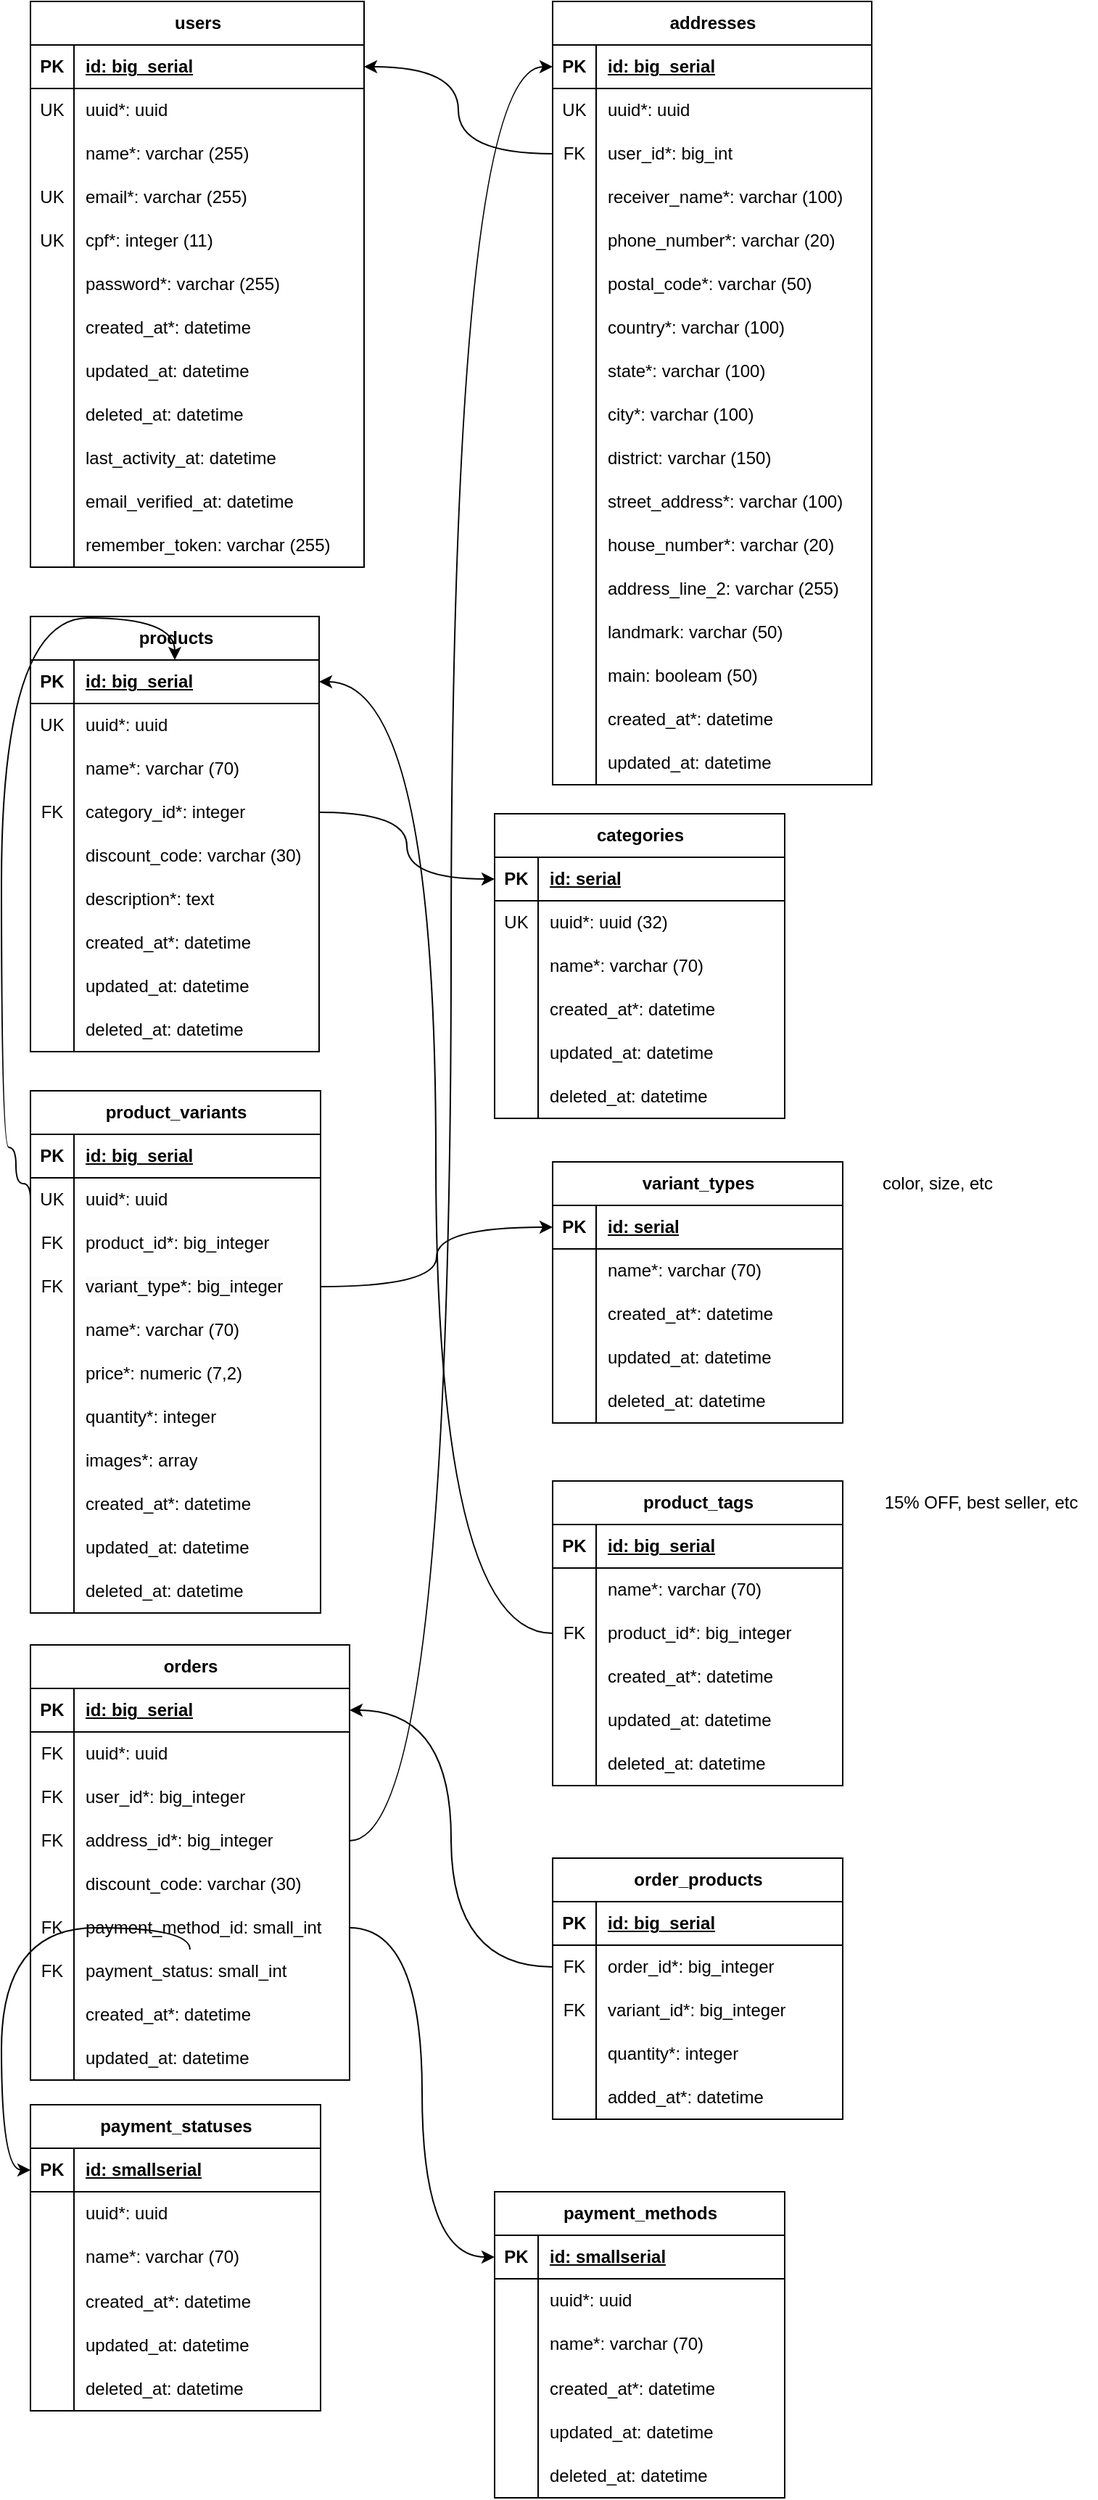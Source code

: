 <mxfile version="26.1.1">
  <diagram name="Page-1" id="dYRfuHLO0ek00_xgOE3Y">
    <mxGraphModel dx="1434" dy="835" grid="1" gridSize="10" guides="1" tooltips="1" connect="1" arrows="1" fold="1" page="1" pageScale="1" pageWidth="850" pageHeight="1100" math="0" shadow="0">
      <root>
        <mxCell id="0" />
        <mxCell id="1" parent="0" />
        <mxCell id="WPjjyfW4ByGZCJmhSIQ5-14" value="users" style="shape=table;startSize=30;container=1;collapsible=1;childLayout=tableLayout;fixedRows=1;rowLines=0;fontStyle=1;align=center;resizeLast=1;html=1;" parent="1" vertex="1">
          <mxGeometry x="40" y="40" width="230" height="390" as="geometry" />
        </mxCell>
        <mxCell id="WPjjyfW4ByGZCJmhSIQ5-15" value="" style="shape=tableRow;horizontal=0;startSize=0;swimlaneHead=0;swimlaneBody=0;fillColor=none;collapsible=0;dropTarget=0;points=[[0,0.5],[1,0.5]];portConstraint=eastwest;top=0;left=0;right=0;bottom=1;" parent="WPjjyfW4ByGZCJmhSIQ5-14" vertex="1">
          <mxGeometry y="30" width="230" height="30" as="geometry" />
        </mxCell>
        <mxCell id="WPjjyfW4ByGZCJmhSIQ5-16" value="PK" style="shape=partialRectangle;connectable=0;fillColor=none;top=0;left=0;bottom=0;right=0;fontStyle=1;overflow=hidden;whiteSpace=wrap;html=1;" parent="WPjjyfW4ByGZCJmhSIQ5-15" vertex="1">
          <mxGeometry width="30" height="30" as="geometry">
            <mxRectangle width="30" height="30" as="alternateBounds" />
          </mxGeometry>
        </mxCell>
        <mxCell id="WPjjyfW4ByGZCJmhSIQ5-17" value="id: big_serial" style="shape=partialRectangle;connectable=0;fillColor=none;top=0;left=0;bottom=0;right=0;align=left;spacingLeft=6;fontStyle=5;overflow=hidden;whiteSpace=wrap;html=1;" parent="WPjjyfW4ByGZCJmhSIQ5-15" vertex="1">
          <mxGeometry x="30" width="200" height="30" as="geometry">
            <mxRectangle width="200" height="30" as="alternateBounds" />
          </mxGeometry>
        </mxCell>
        <mxCell id="WPjjyfW4ByGZCJmhSIQ5-18" value="" style="shape=tableRow;horizontal=0;startSize=0;swimlaneHead=0;swimlaneBody=0;fillColor=none;collapsible=0;dropTarget=0;points=[[0,0.5],[1,0.5]];portConstraint=eastwest;top=0;left=0;right=0;bottom=0;" parent="WPjjyfW4ByGZCJmhSIQ5-14" vertex="1">
          <mxGeometry y="60" width="230" height="30" as="geometry" />
        </mxCell>
        <mxCell id="WPjjyfW4ByGZCJmhSIQ5-19" value="UK" style="shape=partialRectangle;connectable=0;fillColor=none;top=0;left=0;bottom=0;right=0;editable=1;overflow=hidden;whiteSpace=wrap;html=1;" parent="WPjjyfW4ByGZCJmhSIQ5-18" vertex="1">
          <mxGeometry width="30" height="30" as="geometry">
            <mxRectangle width="30" height="30" as="alternateBounds" />
          </mxGeometry>
        </mxCell>
        <mxCell id="WPjjyfW4ByGZCJmhSIQ5-20" value="uuid*: uuid&amp;nbsp;" style="shape=partialRectangle;connectable=0;fillColor=none;top=0;left=0;bottom=0;right=0;align=left;spacingLeft=6;overflow=hidden;whiteSpace=wrap;html=1;" parent="WPjjyfW4ByGZCJmhSIQ5-18" vertex="1">
          <mxGeometry x="30" width="200" height="30" as="geometry">
            <mxRectangle width="200" height="30" as="alternateBounds" />
          </mxGeometry>
        </mxCell>
        <mxCell id="WPjjyfW4ByGZCJmhSIQ5-21" value="" style="shape=tableRow;horizontal=0;startSize=0;swimlaneHead=0;swimlaneBody=0;fillColor=none;collapsible=0;dropTarget=0;points=[[0,0.5],[1,0.5]];portConstraint=eastwest;top=0;left=0;right=0;bottom=0;" parent="WPjjyfW4ByGZCJmhSIQ5-14" vertex="1">
          <mxGeometry y="90" width="230" height="30" as="geometry" />
        </mxCell>
        <mxCell id="WPjjyfW4ByGZCJmhSIQ5-22" value="" style="shape=partialRectangle;connectable=0;fillColor=none;top=0;left=0;bottom=0;right=0;editable=1;overflow=hidden;whiteSpace=wrap;html=1;" parent="WPjjyfW4ByGZCJmhSIQ5-21" vertex="1">
          <mxGeometry width="30" height="30" as="geometry">
            <mxRectangle width="30" height="30" as="alternateBounds" />
          </mxGeometry>
        </mxCell>
        <mxCell id="WPjjyfW4ByGZCJmhSIQ5-23" value="name*: varchar&amp;nbsp;(255)" style="shape=partialRectangle;connectable=0;fillColor=none;top=0;left=0;bottom=0;right=0;align=left;spacingLeft=6;overflow=hidden;whiteSpace=wrap;html=1;" parent="WPjjyfW4ByGZCJmhSIQ5-21" vertex="1">
          <mxGeometry x="30" width="200" height="30" as="geometry">
            <mxRectangle width="200" height="30" as="alternateBounds" />
          </mxGeometry>
        </mxCell>
        <mxCell id="WPjjyfW4ByGZCJmhSIQ5-24" value="" style="shape=tableRow;horizontal=0;startSize=0;swimlaneHead=0;swimlaneBody=0;fillColor=none;collapsible=0;dropTarget=0;points=[[0,0.5],[1,0.5]];portConstraint=eastwest;top=0;left=0;right=0;bottom=0;" parent="WPjjyfW4ByGZCJmhSIQ5-14" vertex="1">
          <mxGeometry y="120" width="230" height="30" as="geometry" />
        </mxCell>
        <mxCell id="WPjjyfW4ByGZCJmhSIQ5-25" value="UK" style="shape=partialRectangle;connectable=0;fillColor=none;top=0;left=0;bottom=0;right=0;editable=1;overflow=hidden;whiteSpace=wrap;html=1;" parent="WPjjyfW4ByGZCJmhSIQ5-24" vertex="1">
          <mxGeometry width="30" height="30" as="geometry">
            <mxRectangle width="30" height="30" as="alternateBounds" />
          </mxGeometry>
        </mxCell>
        <mxCell id="WPjjyfW4ByGZCJmhSIQ5-26" value="email*: varchar&amp;nbsp;(255)" style="shape=partialRectangle;connectable=0;fillColor=none;top=0;left=0;bottom=0;right=0;align=left;spacingLeft=6;overflow=hidden;whiteSpace=wrap;html=1;" parent="WPjjyfW4ByGZCJmhSIQ5-24" vertex="1">
          <mxGeometry x="30" width="200" height="30" as="geometry">
            <mxRectangle width="200" height="30" as="alternateBounds" />
          </mxGeometry>
        </mxCell>
        <mxCell id="WPjjyfW4ByGZCJmhSIQ5-27" value="" style="shape=tableRow;horizontal=0;startSize=0;swimlaneHead=0;swimlaneBody=0;fillColor=none;collapsible=0;dropTarget=0;points=[[0,0.5],[1,0.5]];portConstraint=eastwest;top=0;left=0;right=0;bottom=0;" parent="WPjjyfW4ByGZCJmhSIQ5-14" vertex="1">
          <mxGeometry y="150" width="230" height="30" as="geometry" />
        </mxCell>
        <mxCell id="WPjjyfW4ByGZCJmhSIQ5-28" value="&lt;div&gt;&lt;span style=&quot;background-color: transparent; color: light-dark(rgb(0, 0, 0), rgb(255, 255, 255));&quot;&gt;UK&lt;/span&gt;&lt;/div&gt;" style="shape=partialRectangle;connectable=0;fillColor=none;top=0;left=0;bottom=0;right=0;editable=1;overflow=hidden;whiteSpace=wrap;html=1;" parent="WPjjyfW4ByGZCJmhSIQ5-27" vertex="1">
          <mxGeometry width="30" height="30" as="geometry">
            <mxRectangle width="30" height="30" as="alternateBounds" />
          </mxGeometry>
        </mxCell>
        <mxCell id="WPjjyfW4ByGZCJmhSIQ5-29" value="cpf*: integer&amp;nbsp;(11)" style="shape=partialRectangle;connectable=0;fillColor=none;top=0;left=0;bottom=0;right=0;align=left;spacingLeft=6;overflow=hidden;whiteSpace=wrap;html=1;" parent="WPjjyfW4ByGZCJmhSIQ5-27" vertex="1">
          <mxGeometry x="30" width="200" height="30" as="geometry">
            <mxRectangle width="200" height="30" as="alternateBounds" />
          </mxGeometry>
        </mxCell>
        <mxCell id="WPjjyfW4ByGZCJmhSIQ5-30" value="" style="shape=tableRow;horizontal=0;startSize=0;swimlaneHead=0;swimlaneBody=0;fillColor=none;collapsible=0;dropTarget=0;points=[[0,0.5],[1,0.5]];portConstraint=eastwest;top=0;left=0;right=0;bottom=0;" parent="WPjjyfW4ByGZCJmhSIQ5-14" vertex="1">
          <mxGeometry y="180" width="230" height="30" as="geometry" />
        </mxCell>
        <mxCell id="WPjjyfW4ByGZCJmhSIQ5-31" value="" style="shape=partialRectangle;connectable=0;fillColor=none;top=0;left=0;bottom=0;right=0;editable=1;overflow=hidden;whiteSpace=wrap;html=1;" parent="WPjjyfW4ByGZCJmhSIQ5-30" vertex="1">
          <mxGeometry width="30" height="30" as="geometry">
            <mxRectangle width="30" height="30" as="alternateBounds" />
          </mxGeometry>
        </mxCell>
        <mxCell id="WPjjyfW4ByGZCJmhSIQ5-32" value="password*: varchar&amp;nbsp;(255)" style="shape=partialRectangle;connectable=0;fillColor=none;top=0;left=0;bottom=0;right=0;align=left;spacingLeft=6;overflow=hidden;whiteSpace=wrap;html=1;" parent="WPjjyfW4ByGZCJmhSIQ5-30" vertex="1">
          <mxGeometry x="30" width="200" height="30" as="geometry">
            <mxRectangle width="200" height="30" as="alternateBounds" />
          </mxGeometry>
        </mxCell>
        <mxCell id="WPjjyfW4ByGZCJmhSIQ5-33" value="" style="shape=tableRow;horizontal=0;startSize=0;swimlaneHead=0;swimlaneBody=0;fillColor=none;collapsible=0;dropTarget=0;points=[[0,0.5],[1,0.5]];portConstraint=eastwest;top=0;left=0;right=0;bottom=0;" parent="WPjjyfW4ByGZCJmhSIQ5-14" vertex="1">
          <mxGeometry y="210" width="230" height="30" as="geometry" />
        </mxCell>
        <mxCell id="WPjjyfW4ByGZCJmhSIQ5-34" value="" style="shape=partialRectangle;connectable=0;fillColor=none;top=0;left=0;bottom=0;right=0;editable=1;overflow=hidden;whiteSpace=wrap;html=1;" parent="WPjjyfW4ByGZCJmhSIQ5-33" vertex="1">
          <mxGeometry width="30" height="30" as="geometry">
            <mxRectangle width="30" height="30" as="alternateBounds" />
          </mxGeometry>
        </mxCell>
        <mxCell id="WPjjyfW4ByGZCJmhSIQ5-35" value="created_at*: datetime&amp;nbsp;" style="shape=partialRectangle;connectable=0;fillColor=none;top=0;left=0;bottom=0;right=0;align=left;spacingLeft=6;overflow=hidden;whiteSpace=wrap;html=1;" parent="WPjjyfW4ByGZCJmhSIQ5-33" vertex="1">
          <mxGeometry x="30" width="200" height="30" as="geometry">
            <mxRectangle width="200" height="30" as="alternateBounds" />
          </mxGeometry>
        </mxCell>
        <mxCell id="WPjjyfW4ByGZCJmhSIQ5-36" value="" style="shape=tableRow;horizontal=0;startSize=0;swimlaneHead=0;swimlaneBody=0;fillColor=none;collapsible=0;dropTarget=0;points=[[0,0.5],[1,0.5]];portConstraint=eastwest;top=0;left=0;right=0;bottom=0;" parent="WPjjyfW4ByGZCJmhSIQ5-14" vertex="1">
          <mxGeometry y="240" width="230" height="30" as="geometry" />
        </mxCell>
        <mxCell id="WPjjyfW4ByGZCJmhSIQ5-37" value="" style="shape=partialRectangle;connectable=0;fillColor=none;top=0;left=0;bottom=0;right=0;editable=1;overflow=hidden;whiteSpace=wrap;html=1;" parent="WPjjyfW4ByGZCJmhSIQ5-36" vertex="1">
          <mxGeometry width="30" height="30" as="geometry">
            <mxRectangle width="30" height="30" as="alternateBounds" />
          </mxGeometry>
        </mxCell>
        <mxCell id="WPjjyfW4ByGZCJmhSIQ5-38" value="updated_at: datetime" style="shape=partialRectangle;connectable=0;fillColor=none;top=0;left=0;bottom=0;right=0;align=left;spacingLeft=6;overflow=hidden;whiteSpace=wrap;html=1;" parent="WPjjyfW4ByGZCJmhSIQ5-36" vertex="1">
          <mxGeometry x="30" width="200" height="30" as="geometry">
            <mxRectangle width="200" height="30" as="alternateBounds" />
          </mxGeometry>
        </mxCell>
        <mxCell id="WPjjyfW4ByGZCJmhSIQ5-39" value="" style="shape=tableRow;horizontal=0;startSize=0;swimlaneHead=0;swimlaneBody=0;fillColor=none;collapsible=0;dropTarget=0;points=[[0,0.5],[1,0.5]];portConstraint=eastwest;top=0;left=0;right=0;bottom=0;" parent="WPjjyfW4ByGZCJmhSIQ5-14" vertex="1">
          <mxGeometry y="270" width="230" height="30" as="geometry" />
        </mxCell>
        <mxCell id="WPjjyfW4ByGZCJmhSIQ5-40" value="" style="shape=partialRectangle;connectable=0;fillColor=none;top=0;left=0;bottom=0;right=0;editable=1;overflow=hidden;whiteSpace=wrap;html=1;" parent="WPjjyfW4ByGZCJmhSIQ5-39" vertex="1">
          <mxGeometry width="30" height="30" as="geometry">
            <mxRectangle width="30" height="30" as="alternateBounds" />
          </mxGeometry>
        </mxCell>
        <mxCell id="WPjjyfW4ByGZCJmhSIQ5-41" value="deleted_at: datetime" style="shape=partialRectangle;connectable=0;fillColor=none;top=0;left=0;bottom=0;right=0;align=left;spacingLeft=6;overflow=hidden;whiteSpace=wrap;html=1;" parent="WPjjyfW4ByGZCJmhSIQ5-39" vertex="1">
          <mxGeometry x="30" width="200" height="30" as="geometry">
            <mxRectangle width="200" height="30" as="alternateBounds" />
          </mxGeometry>
        </mxCell>
        <mxCell id="WPjjyfW4ByGZCJmhSIQ5-42" value="" style="shape=tableRow;horizontal=0;startSize=0;swimlaneHead=0;swimlaneBody=0;fillColor=none;collapsible=0;dropTarget=0;points=[[0,0.5],[1,0.5]];portConstraint=eastwest;top=0;left=0;right=0;bottom=0;" parent="WPjjyfW4ByGZCJmhSIQ5-14" vertex="1">
          <mxGeometry y="300" width="230" height="30" as="geometry" />
        </mxCell>
        <mxCell id="WPjjyfW4ByGZCJmhSIQ5-43" value="" style="shape=partialRectangle;connectable=0;fillColor=none;top=0;left=0;bottom=0;right=0;editable=1;overflow=hidden;whiteSpace=wrap;html=1;" parent="WPjjyfW4ByGZCJmhSIQ5-42" vertex="1">
          <mxGeometry width="30" height="30" as="geometry">
            <mxRectangle width="30" height="30" as="alternateBounds" />
          </mxGeometry>
        </mxCell>
        <mxCell id="WPjjyfW4ByGZCJmhSIQ5-44" value="last_activity_at: datetime&amp;nbsp;" style="shape=partialRectangle;connectable=0;fillColor=none;top=0;left=0;bottom=0;right=0;align=left;spacingLeft=6;overflow=hidden;whiteSpace=wrap;html=1;" parent="WPjjyfW4ByGZCJmhSIQ5-42" vertex="1">
          <mxGeometry x="30" width="200" height="30" as="geometry">
            <mxRectangle width="200" height="30" as="alternateBounds" />
          </mxGeometry>
        </mxCell>
        <mxCell id="VeTGKgnsdqq4SGJssBev-12" value="" style="shape=tableRow;horizontal=0;startSize=0;swimlaneHead=0;swimlaneBody=0;fillColor=none;collapsible=0;dropTarget=0;points=[[0,0.5],[1,0.5]];portConstraint=eastwest;top=0;left=0;right=0;bottom=0;" parent="WPjjyfW4ByGZCJmhSIQ5-14" vertex="1">
          <mxGeometry y="330" width="230" height="30" as="geometry" />
        </mxCell>
        <mxCell id="VeTGKgnsdqq4SGJssBev-13" value="" style="shape=partialRectangle;connectable=0;fillColor=none;top=0;left=0;bottom=0;right=0;editable=1;overflow=hidden;whiteSpace=wrap;html=1;" parent="VeTGKgnsdqq4SGJssBev-12" vertex="1">
          <mxGeometry width="30" height="30" as="geometry">
            <mxRectangle width="30" height="30" as="alternateBounds" />
          </mxGeometry>
        </mxCell>
        <mxCell id="VeTGKgnsdqq4SGJssBev-14" value="email_verified_at: datetime&amp;nbsp;" style="shape=partialRectangle;connectable=0;fillColor=none;top=0;left=0;bottom=0;right=0;align=left;spacingLeft=6;overflow=hidden;whiteSpace=wrap;html=1;" parent="VeTGKgnsdqq4SGJssBev-12" vertex="1">
          <mxGeometry x="30" width="200" height="30" as="geometry">
            <mxRectangle width="200" height="30" as="alternateBounds" />
          </mxGeometry>
        </mxCell>
        <mxCell id="VeTGKgnsdqq4SGJssBev-49" value="" style="shape=tableRow;horizontal=0;startSize=0;swimlaneHead=0;swimlaneBody=0;fillColor=none;collapsible=0;dropTarget=0;points=[[0,0.5],[1,0.5]];portConstraint=eastwest;top=0;left=0;right=0;bottom=0;" parent="WPjjyfW4ByGZCJmhSIQ5-14" vertex="1">
          <mxGeometry y="360" width="230" height="30" as="geometry" />
        </mxCell>
        <mxCell id="VeTGKgnsdqq4SGJssBev-50" value="" style="shape=partialRectangle;connectable=0;fillColor=none;top=0;left=0;bottom=0;right=0;editable=1;overflow=hidden;whiteSpace=wrap;html=1;" parent="VeTGKgnsdqq4SGJssBev-49" vertex="1">
          <mxGeometry width="30" height="30" as="geometry">
            <mxRectangle width="30" height="30" as="alternateBounds" />
          </mxGeometry>
        </mxCell>
        <mxCell id="VeTGKgnsdqq4SGJssBev-51" value="remember_token: varchar (255)" style="shape=partialRectangle;connectable=0;fillColor=none;top=0;left=0;bottom=0;right=0;align=left;spacingLeft=6;overflow=hidden;whiteSpace=wrap;html=1;" parent="VeTGKgnsdqq4SGJssBev-49" vertex="1">
          <mxGeometry x="30" width="200" height="30" as="geometry">
            <mxRectangle width="200" height="30" as="alternateBounds" />
          </mxGeometry>
        </mxCell>
        <mxCell id="WPjjyfW4ByGZCJmhSIQ5-45" value="addresses" style="shape=table;startSize=30;container=1;collapsible=1;childLayout=tableLayout;fixedRows=1;rowLines=0;fontStyle=1;align=center;resizeLast=1;html=1;" parent="1" vertex="1">
          <mxGeometry x="400" y="40" width="220" height="540" as="geometry" />
        </mxCell>
        <mxCell id="WPjjyfW4ByGZCJmhSIQ5-46" value="" style="shape=tableRow;horizontal=0;startSize=0;swimlaneHead=0;swimlaneBody=0;fillColor=none;collapsible=0;dropTarget=0;points=[[0,0.5],[1,0.5]];portConstraint=eastwest;top=0;left=0;right=0;bottom=1;" parent="WPjjyfW4ByGZCJmhSIQ5-45" vertex="1">
          <mxGeometry y="30" width="220" height="30" as="geometry" />
        </mxCell>
        <mxCell id="WPjjyfW4ByGZCJmhSIQ5-47" value="PK" style="shape=partialRectangle;connectable=0;fillColor=none;top=0;left=0;bottom=0;right=0;fontStyle=1;overflow=hidden;whiteSpace=wrap;html=1;" parent="WPjjyfW4ByGZCJmhSIQ5-46" vertex="1">
          <mxGeometry width="30" height="30" as="geometry">
            <mxRectangle width="30" height="30" as="alternateBounds" />
          </mxGeometry>
        </mxCell>
        <mxCell id="WPjjyfW4ByGZCJmhSIQ5-48" value="id: big_serial" style="shape=partialRectangle;connectable=0;fillColor=none;top=0;left=0;bottom=0;right=0;align=left;spacingLeft=6;fontStyle=5;overflow=hidden;whiteSpace=wrap;html=1;" parent="WPjjyfW4ByGZCJmhSIQ5-46" vertex="1">
          <mxGeometry x="30" width="190" height="30" as="geometry">
            <mxRectangle width="190" height="30" as="alternateBounds" />
          </mxGeometry>
        </mxCell>
        <mxCell id="WPjjyfW4ByGZCJmhSIQ5-49" value="" style="shape=tableRow;horizontal=0;startSize=0;swimlaneHead=0;swimlaneBody=0;fillColor=none;collapsible=0;dropTarget=0;points=[[0,0.5],[1,0.5]];portConstraint=eastwest;top=0;left=0;right=0;bottom=0;" parent="WPjjyfW4ByGZCJmhSIQ5-45" vertex="1">
          <mxGeometry y="60" width="220" height="30" as="geometry" />
        </mxCell>
        <mxCell id="WPjjyfW4ByGZCJmhSIQ5-50" value="UK" style="shape=partialRectangle;connectable=0;fillColor=none;top=0;left=0;bottom=0;right=0;editable=1;overflow=hidden;whiteSpace=wrap;html=1;" parent="WPjjyfW4ByGZCJmhSIQ5-49" vertex="1">
          <mxGeometry width="30" height="30" as="geometry">
            <mxRectangle width="30" height="30" as="alternateBounds" />
          </mxGeometry>
        </mxCell>
        <mxCell id="WPjjyfW4ByGZCJmhSIQ5-51" value="uuid*: uuid&amp;nbsp;" style="shape=partialRectangle;connectable=0;fillColor=none;top=0;left=0;bottom=0;right=0;align=left;spacingLeft=6;overflow=hidden;whiteSpace=wrap;html=1;" parent="WPjjyfW4ByGZCJmhSIQ5-49" vertex="1">
          <mxGeometry x="30" width="190" height="30" as="geometry">
            <mxRectangle width="190" height="30" as="alternateBounds" />
          </mxGeometry>
        </mxCell>
        <mxCell id="WPjjyfW4ByGZCJmhSIQ5-52" value="" style="shape=tableRow;horizontal=0;startSize=0;swimlaneHead=0;swimlaneBody=0;fillColor=none;collapsible=0;dropTarget=0;points=[[0,0.5],[1,0.5]];portConstraint=eastwest;top=0;left=0;right=0;bottom=0;" parent="WPjjyfW4ByGZCJmhSIQ5-45" vertex="1">
          <mxGeometry y="90" width="220" height="30" as="geometry" />
        </mxCell>
        <mxCell id="WPjjyfW4ByGZCJmhSIQ5-53" value="FK" style="shape=partialRectangle;connectable=0;fillColor=none;top=0;left=0;bottom=0;right=0;editable=1;overflow=hidden;whiteSpace=wrap;html=1;" parent="WPjjyfW4ByGZCJmhSIQ5-52" vertex="1">
          <mxGeometry width="30" height="30" as="geometry">
            <mxRectangle width="30" height="30" as="alternateBounds" />
          </mxGeometry>
        </mxCell>
        <mxCell id="WPjjyfW4ByGZCJmhSIQ5-54" value="user_id*: big_int" style="shape=partialRectangle;connectable=0;fillColor=none;top=0;left=0;bottom=0;right=0;align=left;spacingLeft=6;overflow=hidden;whiteSpace=wrap;html=1;" parent="WPjjyfW4ByGZCJmhSIQ5-52" vertex="1">
          <mxGeometry x="30" width="190" height="30" as="geometry">
            <mxRectangle width="190" height="30" as="alternateBounds" />
          </mxGeometry>
        </mxCell>
        <mxCell id="WPjjyfW4ByGZCJmhSIQ5-55" value="" style="shape=tableRow;horizontal=0;startSize=0;swimlaneHead=0;swimlaneBody=0;fillColor=none;collapsible=0;dropTarget=0;points=[[0,0.5],[1,0.5]];portConstraint=eastwest;top=0;left=0;right=0;bottom=0;" parent="WPjjyfW4ByGZCJmhSIQ5-45" vertex="1">
          <mxGeometry y="120" width="220" height="30" as="geometry" />
        </mxCell>
        <mxCell id="WPjjyfW4ByGZCJmhSIQ5-56" value="" style="shape=partialRectangle;connectable=0;fillColor=none;top=0;left=0;bottom=0;right=0;editable=1;overflow=hidden;whiteSpace=wrap;html=1;" parent="WPjjyfW4ByGZCJmhSIQ5-55" vertex="1">
          <mxGeometry width="30" height="30" as="geometry">
            <mxRectangle width="30" height="30" as="alternateBounds" />
          </mxGeometry>
        </mxCell>
        <mxCell id="WPjjyfW4ByGZCJmhSIQ5-57" value="receiver_name*: varchar (100)" style="shape=partialRectangle;connectable=0;fillColor=none;top=0;left=0;bottom=0;right=0;align=left;spacingLeft=6;overflow=hidden;whiteSpace=wrap;html=1;" parent="WPjjyfW4ByGZCJmhSIQ5-55" vertex="1">
          <mxGeometry x="30" width="190" height="30" as="geometry">
            <mxRectangle width="190" height="30" as="alternateBounds" />
          </mxGeometry>
        </mxCell>
        <mxCell id="WPjjyfW4ByGZCJmhSIQ5-58" value="" style="shape=tableRow;horizontal=0;startSize=0;swimlaneHead=0;swimlaneBody=0;fillColor=none;collapsible=0;dropTarget=0;points=[[0,0.5],[1,0.5]];portConstraint=eastwest;top=0;left=0;right=0;bottom=0;" parent="WPjjyfW4ByGZCJmhSIQ5-45" vertex="1">
          <mxGeometry y="150" width="220" height="30" as="geometry" />
        </mxCell>
        <mxCell id="WPjjyfW4ByGZCJmhSIQ5-59" value="" style="shape=partialRectangle;connectable=0;fillColor=none;top=0;left=0;bottom=0;right=0;editable=1;overflow=hidden;whiteSpace=wrap;html=1;" parent="WPjjyfW4ByGZCJmhSIQ5-58" vertex="1">
          <mxGeometry width="30" height="30" as="geometry">
            <mxRectangle width="30" height="30" as="alternateBounds" />
          </mxGeometry>
        </mxCell>
        <mxCell id="WPjjyfW4ByGZCJmhSIQ5-60" value="phone_number*: varchar (20)" style="shape=partialRectangle;connectable=0;fillColor=none;top=0;left=0;bottom=0;right=0;align=left;spacingLeft=6;overflow=hidden;whiteSpace=wrap;html=1;" parent="WPjjyfW4ByGZCJmhSIQ5-58" vertex="1">
          <mxGeometry x="30" width="190" height="30" as="geometry">
            <mxRectangle width="190" height="30" as="alternateBounds" />
          </mxGeometry>
        </mxCell>
        <mxCell id="WPjjyfW4ByGZCJmhSIQ5-61" value="" style="shape=tableRow;horizontal=0;startSize=0;swimlaneHead=0;swimlaneBody=0;fillColor=none;collapsible=0;dropTarget=0;points=[[0,0.5],[1,0.5]];portConstraint=eastwest;top=0;left=0;right=0;bottom=0;" parent="WPjjyfW4ByGZCJmhSIQ5-45" vertex="1">
          <mxGeometry y="180" width="220" height="30" as="geometry" />
        </mxCell>
        <mxCell id="WPjjyfW4ByGZCJmhSIQ5-62" value="" style="shape=partialRectangle;connectable=0;fillColor=none;top=0;left=0;bottom=0;right=0;editable=1;overflow=hidden;whiteSpace=wrap;html=1;" parent="WPjjyfW4ByGZCJmhSIQ5-61" vertex="1">
          <mxGeometry width="30" height="30" as="geometry">
            <mxRectangle width="30" height="30" as="alternateBounds" />
          </mxGeometry>
        </mxCell>
        <mxCell id="WPjjyfW4ByGZCJmhSIQ5-63" value="postal_code*: varchar (50)" style="shape=partialRectangle;connectable=0;fillColor=none;top=0;left=0;bottom=0;right=0;align=left;spacingLeft=6;overflow=hidden;whiteSpace=wrap;html=1;" parent="WPjjyfW4ByGZCJmhSIQ5-61" vertex="1">
          <mxGeometry x="30" width="190" height="30" as="geometry">
            <mxRectangle width="190" height="30" as="alternateBounds" />
          </mxGeometry>
        </mxCell>
        <mxCell id="WPjjyfW4ByGZCJmhSIQ5-64" value="" style="shape=tableRow;horizontal=0;startSize=0;swimlaneHead=0;swimlaneBody=0;fillColor=none;collapsible=0;dropTarget=0;points=[[0,0.5],[1,0.5]];portConstraint=eastwest;top=0;left=0;right=0;bottom=0;" parent="WPjjyfW4ByGZCJmhSIQ5-45" vertex="1">
          <mxGeometry y="210" width="220" height="30" as="geometry" />
        </mxCell>
        <mxCell id="WPjjyfW4ByGZCJmhSIQ5-65" value="" style="shape=partialRectangle;connectable=0;fillColor=none;top=0;left=0;bottom=0;right=0;editable=1;overflow=hidden;whiteSpace=wrap;html=1;" parent="WPjjyfW4ByGZCJmhSIQ5-64" vertex="1">
          <mxGeometry width="30" height="30" as="geometry">
            <mxRectangle width="30" height="30" as="alternateBounds" />
          </mxGeometry>
        </mxCell>
        <mxCell id="WPjjyfW4ByGZCJmhSIQ5-66" value="country*: varchar (100)" style="shape=partialRectangle;connectable=0;fillColor=none;top=0;left=0;bottom=0;right=0;align=left;spacingLeft=6;overflow=hidden;whiteSpace=wrap;html=1;" parent="WPjjyfW4ByGZCJmhSIQ5-64" vertex="1">
          <mxGeometry x="30" width="190" height="30" as="geometry">
            <mxRectangle width="190" height="30" as="alternateBounds" />
          </mxGeometry>
        </mxCell>
        <mxCell id="WPjjyfW4ByGZCJmhSIQ5-67" value="" style="shape=tableRow;horizontal=0;startSize=0;swimlaneHead=0;swimlaneBody=0;fillColor=none;collapsible=0;dropTarget=0;points=[[0,0.5],[1,0.5]];portConstraint=eastwest;top=0;left=0;right=0;bottom=0;" parent="WPjjyfW4ByGZCJmhSIQ5-45" vertex="1">
          <mxGeometry y="240" width="220" height="30" as="geometry" />
        </mxCell>
        <mxCell id="WPjjyfW4ByGZCJmhSIQ5-68" value="" style="shape=partialRectangle;connectable=0;fillColor=none;top=0;left=0;bottom=0;right=0;editable=1;overflow=hidden;whiteSpace=wrap;html=1;" parent="WPjjyfW4ByGZCJmhSIQ5-67" vertex="1">
          <mxGeometry width="30" height="30" as="geometry">
            <mxRectangle width="30" height="30" as="alternateBounds" />
          </mxGeometry>
        </mxCell>
        <mxCell id="WPjjyfW4ByGZCJmhSIQ5-69" value="state*: varchar (100)&amp;nbsp;&amp;nbsp;" style="shape=partialRectangle;connectable=0;fillColor=none;top=0;left=0;bottom=0;right=0;align=left;spacingLeft=6;overflow=hidden;whiteSpace=wrap;html=1;" parent="WPjjyfW4ByGZCJmhSIQ5-67" vertex="1">
          <mxGeometry x="30" width="190" height="30" as="geometry">
            <mxRectangle width="190" height="30" as="alternateBounds" />
          </mxGeometry>
        </mxCell>
        <mxCell id="WPjjyfW4ByGZCJmhSIQ5-70" value="" style="shape=tableRow;horizontal=0;startSize=0;swimlaneHead=0;swimlaneBody=0;fillColor=none;collapsible=0;dropTarget=0;points=[[0,0.5],[1,0.5]];portConstraint=eastwest;top=0;left=0;right=0;bottom=0;" parent="WPjjyfW4ByGZCJmhSIQ5-45" vertex="1">
          <mxGeometry y="270" width="220" height="30" as="geometry" />
        </mxCell>
        <mxCell id="WPjjyfW4ByGZCJmhSIQ5-71" value="" style="shape=partialRectangle;connectable=0;fillColor=none;top=0;left=0;bottom=0;right=0;editable=1;overflow=hidden;whiteSpace=wrap;html=1;" parent="WPjjyfW4ByGZCJmhSIQ5-70" vertex="1">
          <mxGeometry width="30" height="30" as="geometry">
            <mxRectangle width="30" height="30" as="alternateBounds" />
          </mxGeometry>
        </mxCell>
        <mxCell id="WPjjyfW4ByGZCJmhSIQ5-72" value="&lt;div&gt;city*: varchar (100)&amp;nbsp;&amp;nbsp;&lt;/div&gt;" style="shape=partialRectangle;connectable=0;fillColor=none;top=0;left=0;bottom=0;right=0;align=left;spacingLeft=6;overflow=hidden;whiteSpace=wrap;html=1;" parent="WPjjyfW4ByGZCJmhSIQ5-70" vertex="1">
          <mxGeometry x="30" width="190" height="30" as="geometry">
            <mxRectangle width="190" height="30" as="alternateBounds" />
          </mxGeometry>
        </mxCell>
        <mxCell id="WPjjyfW4ByGZCJmhSIQ5-73" value="" style="shape=tableRow;horizontal=0;startSize=0;swimlaneHead=0;swimlaneBody=0;fillColor=none;collapsible=0;dropTarget=0;points=[[0,0.5],[1,0.5]];portConstraint=eastwest;top=0;left=0;right=0;bottom=0;" parent="WPjjyfW4ByGZCJmhSIQ5-45" vertex="1">
          <mxGeometry y="300" width="220" height="30" as="geometry" />
        </mxCell>
        <mxCell id="WPjjyfW4ByGZCJmhSIQ5-74" value="" style="shape=partialRectangle;connectable=0;fillColor=none;top=0;left=0;bottom=0;right=0;editable=1;overflow=hidden;whiteSpace=wrap;html=1;" parent="WPjjyfW4ByGZCJmhSIQ5-73" vertex="1">
          <mxGeometry width="30" height="30" as="geometry">
            <mxRectangle width="30" height="30" as="alternateBounds" />
          </mxGeometry>
        </mxCell>
        <mxCell id="WPjjyfW4ByGZCJmhSIQ5-75" value="district: varchar (150)" style="shape=partialRectangle;connectable=0;fillColor=none;top=0;left=0;bottom=0;right=0;align=left;spacingLeft=6;overflow=hidden;whiteSpace=wrap;html=1;" parent="WPjjyfW4ByGZCJmhSIQ5-73" vertex="1">
          <mxGeometry x="30" width="190" height="30" as="geometry">
            <mxRectangle width="190" height="30" as="alternateBounds" />
          </mxGeometry>
        </mxCell>
        <mxCell id="WPjjyfW4ByGZCJmhSIQ5-76" value="" style="shape=tableRow;horizontal=0;startSize=0;swimlaneHead=0;swimlaneBody=0;fillColor=none;collapsible=0;dropTarget=0;points=[[0,0.5],[1,0.5]];portConstraint=eastwest;top=0;left=0;right=0;bottom=0;" parent="WPjjyfW4ByGZCJmhSIQ5-45" vertex="1">
          <mxGeometry y="330" width="220" height="30" as="geometry" />
        </mxCell>
        <mxCell id="WPjjyfW4ByGZCJmhSIQ5-77" value="" style="shape=partialRectangle;connectable=0;fillColor=none;top=0;left=0;bottom=0;right=0;editable=1;overflow=hidden;whiteSpace=wrap;html=1;" parent="WPjjyfW4ByGZCJmhSIQ5-76" vertex="1">
          <mxGeometry width="30" height="30" as="geometry">
            <mxRectangle width="30" height="30" as="alternateBounds" />
          </mxGeometry>
        </mxCell>
        <mxCell id="WPjjyfW4ByGZCJmhSIQ5-78" value="street_address*: varchar (100)" style="shape=partialRectangle;connectable=0;fillColor=none;top=0;left=0;bottom=0;right=0;align=left;spacingLeft=6;overflow=hidden;whiteSpace=wrap;html=1;" parent="WPjjyfW4ByGZCJmhSIQ5-76" vertex="1">
          <mxGeometry x="30" width="190" height="30" as="geometry">
            <mxRectangle width="190" height="30" as="alternateBounds" />
          </mxGeometry>
        </mxCell>
        <mxCell id="WPjjyfW4ByGZCJmhSIQ5-79" value="" style="shape=tableRow;horizontal=0;startSize=0;swimlaneHead=0;swimlaneBody=0;fillColor=none;collapsible=0;dropTarget=0;points=[[0,0.5],[1,0.5]];portConstraint=eastwest;top=0;left=0;right=0;bottom=0;" parent="WPjjyfW4ByGZCJmhSIQ5-45" vertex="1">
          <mxGeometry y="360" width="220" height="30" as="geometry" />
        </mxCell>
        <mxCell id="WPjjyfW4ByGZCJmhSIQ5-80" value="" style="shape=partialRectangle;connectable=0;fillColor=none;top=0;left=0;bottom=0;right=0;editable=1;overflow=hidden;whiteSpace=wrap;html=1;" parent="WPjjyfW4ByGZCJmhSIQ5-79" vertex="1">
          <mxGeometry width="30" height="30" as="geometry">
            <mxRectangle width="30" height="30" as="alternateBounds" />
          </mxGeometry>
        </mxCell>
        <mxCell id="WPjjyfW4ByGZCJmhSIQ5-81" value="&lt;div&gt;house_number*: varchar (20)&amp;nbsp;&amp;nbsp;&lt;/div&gt;" style="shape=partialRectangle;connectable=0;fillColor=none;top=0;left=0;bottom=0;right=0;align=left;spacingLeft=6;overflow=hidden;whiteSpace=wrap;html=1;" parent="WPjjyfW4ByGZCJmhSIQ5-79" vertex="1">
          <mxGeometry x="30" width="190" height="30" as="geometry">
            <mxRectangle width="190" height="30" as="alternateBounds" />
          </mxGeometry>
        </mxCell>
        <mxCell id="WPjjyfW4ByGZCJmhSIQ5-82" value="" style="shape=tableRow;horizontal=0;startSize=0;swimlaneHead=0;swimlaneBody=0;fillColor=none;collapsible=0;dropTarget=0;points=[[0,0.5],[1,0.5]];portConstraint=eastwest;top=0;left=0;right=0;bottom=0;" parent="WPjjyfW4ByGZCJmhSIQ5-45" vertex="1">
          <mxGeometry y="390" width="220" height="30" as="geometry" />
        </mxCell>
        <mxCell id="WPjjyfW4ByGZCJmhSIQ5-83" value="" style="shape=partialRectangle;connectable=0;fillColor=none;top=0;left=0;bottom=0;right=0;editable=1;overflow=hidden;whiteSpace=wrap;html=1;" parent="WPjjyfW4ByGZCJmhSIQ5-82" vertex="1">
          <mxGeometry width="30" height="30" as="geometry">
            <mxRectangle width="30" height="30" as="alternateBounds" />
          </mxGeometry>
        </mxCell>
        <mxCell id="WPjjyfW4ByGZCJmhSIQ5-84" value="address_line_2: varchar (255)" style="shape=partialRectangle;connectable=0;fillColor=none;top=0;left=0;bottom=0;right=0;align=left;spacingLeft=6;overflow=hidden;whiteSpace=wrap;html=1;" parent="WPjjyfW4ByGZCJmhSIQ5-82" vertex="1">
          <mxGeometry x="30" width="190" height="30" as="geometry">
            <mxRectangle width="190" height="30" as="alternateBounds" />
          </mxGeometry>
        </mxCell>
        <mxCell id="WPjjyfW4ByGZCJmhSIQ5-85" value="" style="shape=tableRow;horizontal=0;startSize=0;swimlaneHead=0;swimlaneBody=0;fillColor=none;collapsible=0;dropTarget=0;points=[[0,0.5],[1,0.5]];portConstraint=eastwest;top=0;left=0;right=0;bottom=0;" parent="WPjjyfW4ByGZCJmhSIQ5-45" vertex="1">
          <mxGeometry y="420" width="220" height="30" as="geometry" />
        </mxCell>
        <mxCell id="WPjjyfW4ByGZCJmhSIQ5-86" value="" style="shape=partialRectangle;connectable=0;fillColor=none;top=0;left=0;bottom=0;right=0;editable=1;overflow=hidden;whiteSpace=wrap;html=1;" parent="WPjjyfW4ByGZCJmhSIQ5-85" vertex="1">
          <mxGeometry width="30" height="30" as="geometry">
            <mxRectangle width="30" height="30" as="alternateBounds" />
          </mxGeometry>
        </mxCell>
        <mxCell id="WPjjyfW4ByGZCJmhSIQ5-87" value="landmark: varchar (50)" style="shape=partialRectangle;connectable=0;fillColor=none;top=0;left=0;bottom=0;right=0;align=left;spacingLeft=6;overflow=hidden;whiteSpace=wrap;html=1;" parent="WPjjyfW4ByGZCJmhSIQ5-85" vertex="1">
          <mxGeometry x="30" width="190" height="30" as="geometry">
            <mxRectangle width="190" height="30" as="alternateBounds" />
          </mxGeometry>
        </mxCell>
        <mxCell id="VeTGKgnsdqq4SGJssBev-52" value="" style="shape=tableRow;horizontal=0;startSize=0;swimlaneHead=0;swimlaneBody=0;fillColor=none;collapsible=0;dropTarget=0;points=[[0,0.5],[1,0.5]];portConstraint=eastwest;top=0;left=0;right=0;bottom=0;" parent="WPjjyfW4ByGZCJmhSIQ5-45" vertex="1">
          <mxGeometry y="450" width="220" height="30" as="geometry" />
        </mxCell>
        <mxCell id="VeTGKgnsdqq4SGJssBev-53" value="" style="shape=partialRectangle;connectable=0;fillColor=none;top=0;left=0;bottom=0;right=0;editable=1;overflow=hidden;whiteSpace=wrap;html=1;" parent="VeTGKgnsdqq4SGJssBev-52" vertex="1">
          <mxGeometry width="30" height="30" as="geometry">
            <mxRectangle width="30" height="30" as="alternateBounds" />
          </mxGeometry>
        </mxCell>
        <mxCell id="VeTGKgnsdqq4SGJssBev-54" value="main: booleam (50)" style="shape=partialRectangle;connectable=0;fillColor=none;top=0;left=0;bottom=0;right=0;align=left;spacingLeft=6;overflow=hidden;whiteSpace=wrap;html=1;" parent="VeTGKgnsdqq4SGJssBev-52" vertex="1">
          <mxGeometry x="30" width="190" height="30" as="geometry">
            <mxRectangle width="190" height="30" as="alternateBounds" />
          </mxGeometry>
        </mxCell>
        <mxCell id="WPjjyfW4ByGZCJmhSIQ5-88" value="" style="shape=tableRow;horizontal=0;startSize=0;swimlaneHead=0;swimlaneBody=0;fillColor=none;collapsible=0;dropTarget=0;points=[[0,0.5],[1,0.5]];portConstraint=eastwest;top=0;left=0;right=0;bottom=0;" parent="WPjjyfW4ByGZCJmhSIQ5-45" vertex="1">
          <mxGeometry y="480" width="220" height="30" as="geometry" />
        </mxCell>
        <mxCell id="WPjjyfW4ByGZCJmhSIQ5-89" value="" style="shape=partialRectangle;connectable=0;fillColor=none;top=0;left=0;bottom=0;right=0;editable=1;overflow=hidden;whiteSpace=wrap;html=1;" parent="WPjjyfW4ByGZCJmhSIQ5-88" vertex="1">
          <mxGeometry width="30" height="30" as="geometry">
            <mxRectangle width="30" height="30" as="alternateBounds" />
          </mxGeometry>
        </mxCell>
        <mxCell id="WPjjyfW4ByGZCJmhSIQ5-90" value="created_at*: datetime" style="shape=partialRectangle;connectable=0;fillColor=none;top=0;left=0;bottom=0;right=0;align=left;spacingLeft=6;overflow=hidden;whiteSpace=wrap;html=1;" parent="WPjjyfW4ByGZCJmhSIQ5-88" vertex="1">
          <mxGeometry x="30" width="190" height="30" as="geometry">
            <mxRectangle width="190" height="30" as="alternateBounds" />
          </mxGeometry>
        </mxCell>
        <mxCell id="WPjjyfW4ByGZCJmhSIQ5-91" value="" style="shape=tableRow;horizontal=0;startSize=0;swimlaneHead=0;swimlaneBody=0;fillColor=none;collapsible=0;dropTarget=0;points=[[0,0.5],[1,0.5]];portConstraint=eastwest;top=0;left=0;right=0;bottom=0;" parent="WPjjyfW4ByGZCJmhSIQ5-45" vertex="1">
          <mxGeometry y="510" width="220" height="30" as="geometry" />
        </mxCell>
        <mxCell id="WPjjyfW4ByGZCJmhSIQ5-92" value="" style="shape=partialRectangle;connectable=0;fillColor=none;top=0;left=0;bottom=0;right=0;editable=1;overflow=hidden;whiteSpace=wrap;html=1;" parent="WPjjyfW4ByGZCJmhSIQ5-91" vertex="1">
          <mxGeometry width="30" height="30" as="geometry">
            <mxRectangle width="30" height="30" as="alternateBounds" />
          </mxGeometry>
        </mxCell>
        <mxCell id="WPjjyfW4ByGZCJmhSIQ5-93" value="updated_at: datetime" style="shape=partialRectangle;connectable=0;fillColor=none;top=0;left=0;bottom=0;right=0;align=left;spacingLeft=6;overflow=hidden;whiteSpace=wrap;html=1;" parent="WPjjyfW4ByGZCJmhSIQ5-91" vertex="1">
          <mxGeometry x="30" width="190" height="30" as="geometry">
            <mxRectangle width="190" height="30" as="alternateBounds" />
          </mxGeometry>
        </mxCell>
        <mxCell id="uwtmMbSKEdsNoygSOR7P-50" style="edgeStyle=orthogonalEdgeStyle;rounded=0;orthogonalLoop=1;jettySize=auto;html=1;curved=1;" parent="1" source="WPjjyfW4ByGZCJmhSIQ5-52" target="WPjjyfW4ByGZCJmhSIQ5-15" edge="1">
          <mxGeometry relative="1" as="geometry" />
        </mxCell>
        <mxCell id="uwtmMbSKEdsNoygSOR7P-51" value="products" style="shape=table;startSize=30;container=1;collapsible=1;childLayout=tableLayout;fixedRows=1;rowLines=0;fontStyle=1;align=center;resizeLast=1;html=1;" parent="1" vertex="1">
          <mxGeometry x="40" y="464" width="199" height="300" as="geometry" />
        </mxCell>
        <mxCell id="uwtmMbSKEdsNoygSOR7P-52" value="" style="shape=tableRow;horizontal=0;startSize=0;swimlaneHead=0;swimlaneBody=0;fillColor=none;collapsible=0;dropTarget=0;points=[[0,0.5],[1,0.5]];portConstraint=eastwest;top=0;left=0;right=0;bottom=1;" parent="uwtmMbSKEdsNoygSOR7P-51" vertex="1">
          <mxGeometry y="30" width="199" height="30" as="geometry" />
        </mxCell>
        <mxCell id="uwtmMbSKEdsNoygSOR7P-53" value="PK" style="shape=partialRectangle;connectable=0;fillColor=none;top=0;left=0;bottom=0;right=0;fontStyle=1;overflow=hidden;whiteSpace=wrap;html=1;" parent="uwtmMbSKEdsNoygSOR7P-52" vertex="1">
          <mxGeometry width="30" height="30" as="geometry">
            <mxRectangle width="30" height="30" as="alternateBounds" />
          </mxGeometry>
        </mxCell>
        <mxCell id="uwtmMbSKEdsNoygSOR7P-54" value="id: big_serial" style="shape=partialRectangle;connectable=0;fillColor=none;top=0;left=0;bottom=0;right=0;align=left;spacingLeft=6;fontStyle=5;overflow=hidden;whiteSpace=wrap;html=1;" parent="uwtmMbSKEdsNoygSOR7P-52" vertex="1">
          <mxGeometry x="30" width="169" height="30" as="geometry">
            <mxRectangle width="169" height="30" as="alternateBounds" />
          </mxGeometry>
        </mxCell>
        <mxCell id="uwtmMbSKEdsNoygSOR7P-55" value="" style="shape=tableRow;horizontal=0;startSize=0;swimlaneHead=0;swimlaneBody=0;fillColor=none;collapsible=0;dropTarget=0;points=[[0,0.5],[1,0.5]];portConstraint=eastwest;top=0;left=0;right=0;bottom=0;" parent="uwtmMbSKEdsNoygSOR7P-51" vertex="1">
          <mxGeometry y="60" width="199" height="30" as="geometry" />
        </mxCell>
        <mxCell id="uwtmMbSKEdsNoygSOR7P-56" value="UK" style="shape=partialRectangle;connectable=0;fillColor=none;top=0;left=0;bottom=0;right=0;editable=1;overflow=hidden;whiteSpace=wrap;html=1;" parent="uwtmMbSKEdsNoygSOR7P-55" vertex="1">
          <mxGeometry width="30" height="30" as="geometry">
            <mxRectangle width="30" height="30" as="alternateBounds" />
          </mxGeometry>
        </mxCell>
        <mxCell id="uwtmMbSKEdsNoygSOR7P-57" value="uuid*: uuid" style="shape=partialRectangle;connectable=0;fillColor=none;top=0;left=0;bottom=0;right=0;align=left;spacingLeft=6;overflow=hidden;whiteSpace=wrap;html=1;" parent="uwtmMbSKEdsNoygSOR7P-55" vertex="1">
          <mxGeometry x="30" width="169" height="30" as="geometry">
            <mxRectangle width="169" height="30" as="alternateBounds" />
          </mxGeometry>
        </mxCell>
        <mxCell id="uwtmMbSKEdsNoygSOR7P-58" value="" style="shape=tableRow;horizontal=0;startSize=0;swimlaneHead=0;swimlaneBody=0;fillColor=none;collapsible=0;dropTarget=0;points=[[0,0.5],[1,0.5]];portConstraint=eastwest;top=0;left=0;right=0;bottom=0;" parent="uwtmMbSKEdsNoygSOR7P-51" vertex="1">
          <mxGeometry y="90" width="199" height="30" as="geometry" />
        </mxCell>
        <mxCell id="uwtmMbSKEdsNoygSOR7P-59" value="" style="shape=partialRectangle;connectable=0;fillColor=none;top=0;left=0;bottom=0;right=0;editable=1;overflow=hidden;whiteSpace=wrap;html=1;" parent="uwtmMbSKEdsNoygSOR7P-58" vertex="1">
          <mxGeometry width="30" height="30" as="geometry">
            <mxRectangle width="30" height="30" as="alternateBounds" />
          </mxGeometry>
        </mxCell>
        <mxCell id="uwtmMbSKEdsNoygSOR7P-60" value="name*: varchar&amp;nbsp;(70)" style="shape=partialRectangle;connectable=0;fillColor=none;top=0;left=0;bottom=0;right=0;align=left;spacingLeft=6;overflow=hidden;whiteSpace=wrap;html=1;" parent="uwtmMbSKEdsNoygSOR7P-58" vertex="1">
          <mxGeometry x="30" width="169" height="30" as="geometry">
            <mxRectangle width="169" height="30" as="alternateBounds" />
          </mxGeometry>
        </mxCell>
        <mxCell id="uwtmMbSKEdsNoygSOR7P-61" value="" style="shape=tableRow;horizontal=0;startSize=0;swimlaneHead=0;swimlaneBody=0;fillColor=none;collapsible=0;dropTarget=0;points=[[0,0.5],[1,0.5]];portConstraint=eastwest;top=0;left=0;right=0;bottom=0;" parent="uwtmMbSKEdsNoygSOR7P-51" vertex="1">
          <mxGeometry y="120" width="199" height="30" as="geometry" />
        </mxCell>
        <mxCell id="uwtmMbSKEdsNoygSOR7P-62" value="FK" style="shape=partialRectangle;connectable=0;fillColor=none;top=0;left=0;bottom=0;right=0;editable=1;overflow=hidden;whiteSpace=wrap;html=1;" parent="uwtmMbSKEdsNoygSOR7P-61" vertex="1">
          <mxGeometry width="30" height="30" as="geometry">
            <mxRectangle width="30" height="30" as="alternateBounds" />
          </mxGeometry>
        </mxCell>
        <mxCell id="uwtmMbSKEdsNoygSOR7P-63" value="category_id*: integer" style="shape=partialRectangle;connectable=0;fillColor=none;top=0;left=0;bottom=0;right=0;align=left;spacingLeft=6;overflow=hidden;whiteSpace=wrap;html=1;" parent="uwtmMbSKEdsNoygSOR7P-61" vertex="1">
          <mxGeometry x="30" width="169" height="30" as="geometry">
            <mxRectangle width="169" height="30" as="alternateBounds" />
          </mxGeometry>
        </mxCell>
        <mxCell id="uwtmMbSKEdsNoygSOR7P-64" value="" style="shape=tableRow;horizontal=0;startSize=0;swimlaneHead=0;swimlaneBody=0;fillColor=none;collapsible=0;dropTarget=0;points=[[0,0.5],[1,0.5]];portConstraint=eastwest;top=0;left=0;right=0;bottom=0;" parent="uwtmMbSKEdsNoygSOR7P-51" vertex="1">
          <mxGeometry y="150" width="199" height="30" as="geometry" />
        </mxCell>
        <mxCell id="uwtmMbSKEdsNoygSOR7P-65" value="" style="shape=partialRectangle;connectable=0;fillColor=none;top=0;left=0;bottom=0;right=0;editable=1;overflow=hidden;whiteSpace=wrap;html=1;" parent="uwtmMbSKEdsNoygSOR7P-64" vertex="1">
          <mxGeometry width="30" height="30" as="geometry">
            <mxRectangle width="30" height="30" as="alternateBounds" />
          </mxGeometry>
        </mxCell>
        <mxCell id="uwtmMbSKEdsNoygSOR7P-66" value="discount_code: varchar (30)" style="shape=partialRectangle;connectable=0;fillColor=none;top=0;left=0;bottom=0;right=0;align=left;spacingLeft=6;overflow=hidden;whiteSpace=wrap;html=1;" parent="uwtmMbSKEdsNoygSOR7P-64" vertex="1">
          <mxGeometry x="30" width="169" height="30" as="geometry">
            <mxRectangle width="169" height="30" as="alternateBounds" />
          </mxGeometry>
        </mxCell>
        <mxCell id="uwtmMbSKEdsNoygSOR7P-70" value="" style="shape=tableRow;horizontal=0;startSize=0;swimlaneHead=0;swimlaneBody=0;fillColor=none;collapsible=0;dropTarget=0;points=[[0,0.5],[1,0.5]];portConstraint=eastwest;top=0;left=0;right=0;bottom=0;" parent="uwtmMbSKEdsNoygSOR7P-51" vertex="1">
          <mxGeometry y="180" width="199" height="30" as="geometry" />
        </mxCell>
        <mxCell id="uwtmMbSKEdsNoygSOR7P-71" value="" style="shape=partialRectangle;connectable=0;fillColor=none;top=0;left=0;bottom=0;right=0;editable=1;overflow=hidden;whiteSpace=wrap;html=1;" parent="uwtmMbSKEdsNoygSOR7P-70" vertex="1">
          <mxGeometry width="30" height="30" as="geometry">
            <mxRectangle width="30" height="30" as="alternateBounds" />
          </mxGeometry>
        </mxCell>
        <mxCell id="uwtmMbSKEdsNoygSOR7P-72" value="description*: text&amp;nbsp;" style="shape=partialRectangle;connectable=0;fillColor=none;top=0;left=0;bottom=0;right=0;align=left;spacingLeft=6;overflow=hidden;whiteSpace=wrap;html=1;" parent="uwtmMbSKEdsNoygSOR7P-70" vertex="1">
          <mxGeometry x="30" width="169" height="30" as="geometry">
            <mxRectangle width="169" height="30" as="alternateBounds" />
          </mxGeometry>
        </mxCell>
        <mxCell id="VeTGKgnsdqq4SGJssBev-58" value="" style="shape=tableRow;horizontal=0;startSize=0;swimlaneHead=0;swimlaneBody=0;fillColor=none;collapsible=0;dropTarget=0;points=[[0,0.5],[1,0.5]];portConstraint=eastwest;top=0;left=0;right=0;bottom=0;" parent="uwtmMbSKEdsNoygSOR7P-51" vertex="1">
          <mxGeometry y="210" width="199" height="30" as="geometry" />
        </mxCell>
        <mxCell id="VeTGKgnsdqq4SGJssBev-59" value="" style="shape=partialRectangle;connectable=0;fillColor=none;top=0;left=0;bottom=0;right=0;editable=1;overflow=hidden;whiteSpace=wrap;html=1;" parent="VeTGKgnsdqq4SGJssBev-58" vertex="1">
          <mxGeometry width="30" height="30" as="geometry">
            <mxRectangle width="30" height="30" as="alternateBounds" />
          </mxGeometry>
        </mxCell>
        <mxCell id="VeTGKgnsdqq4SGJssBev-60" value="created_at*: datetime&amp;nbsp;" style="shape=partialRectangle;connectable=0;fillColor=none;top=0;left=0;bottom=0;right=0;align=left;spacingLeft=6;overflow=hidden;whiteSpace=wrap;html=1;" parent="VeTGKgnsdqq4SGJssBev-58" vertex="1">
          <mxGeometry x="30" width="169" height="30" as="geometry">
            <mxRectangle width="169" height="30" as="alternateBounds" />
          </mxGeometry>
        </mxCell>
        <mxCell id="uwtmMbSKEdsNoygSOR7P-73" value="" style="shape=tableRow;horizontal=0;startSize=0;swimlaneHead=0;swimlaneBody=0;fillColor=none;collapsible=0;dropTarget=0;points=[[0,0.5],[1,0.5]];portConstraint=eastwest;top=0;left=0;right=0;bottom=0;" parent="uwtmMbSKEdsNoygSOR7P-51" vertex="1">
          <mxGeometry y="240" width="199" height="30" as="geometry" />
        </mxCell>
        <mxCell id="uwtmMbSKEdsNoygSOR7P-74" value="" style="shape=partialRectangle;connectable=0;fillColor=none;top=0;left=0;bottom=0;right=0;editable=1;overflow=hidden;whiteSpace=wrap;html=1;" parent="uwtmMbSKEdsNoygSOR7P-73" vertex="1">
          <mxGeometry width="30" height="30" as="geometry">
            <mxRectangle width="30" height="30" as="alternateBounds" />
          </mxGeometry>
        </mxCell>
        <mxCell id="uwtmMbSKEdsNoygSOR7P-75" value="updated_at: datetime" style="shape=partialRectangle;connectable=0;fillColor=none;top=0;left=0;bottom=0;right=0;align=left;spacingLeft=6;overflow=hidden;whiteSpace=wrap;html=1;" parent="uwtmMbSKEdsNoygSOR7P-73" vertex="1">
          <mxGeometry x="30" width="169" height="30" as="geometry">
            <mxRectangle width="169" height="30" as="alternateBounds" />
          </mxGeometry>
        </mxCell>
        <mxCell id="uwtmMbSKEdsNoygSOR7P-76" value="" style="shape=tableRow;horizontal=0;startSize=0;swimlaneHead=0;swimlaneBody=0;fillColor=none;collapsible=0;dropTarget=0;points=[[0,0.5],[1,0.5]];portConstraint=eastwest;top=0;left=0;right=0;bottom=0;" parent="uwtmMbSKEdsNoygSOR7P-51" vertex="1">
          <mxGeometry y="270" width="199" height="30" as="geometry" />
        </mxCell>
        <mxCell id="uwtmMbSKEdsNoygSOR7P-77" value="" style="shape=partialRectangle;connectable=0;fillColor=none;top=0;left=0;bottom=0;right=0;editable=1;overflow=hidden;whiteSpace=wrap;html=1;" parent="uwtmMbSKEdsNoygSOR7P-76" vertex="1">
          <mxGeometry width="30" height="30" as="geometry">
            <mxRectangle width="30" height="30" as="alternateBounds" />
          </mxGeometry>
        </mxCell>
        <mxCell id="uwtmMbSKEdsNoygSOR7P-78" value="deleted_at: datetime" style="shape=partialRectangle;connectable=0;fillColor=none;top=0;left=0;bottom=0;right=0;align=left;spacingLeft=6;overflow=hidden;whiteSpace=wrap;html=1;" parent="uwtmMbSKEdsNoygSOR7P-76" vertex="1">
          <mxGeometry x="30" width="169" height="30" as="geometry">
            <mxRectangle width="169" height="30" as="alternateBounds" />
          </mxGeometry>
        </mxCell>
        <mxCell id="uwtmMbSKEdsNoygSOR7P-82" value="categories" style="shape=table;startSize=30;container=1;collapsible=1;childLayout=tableLayout;fixedRows=1;rowLines=0;fontStyle=1;align=center;resizeLast=1;html=1;" parent="1" vertex="1">
          <mxGeometry x="360" y="600" width="200" height="210" as="geometry" />
        </mxCell>
        <mxCell id="uwtmMbSKEdsNoygSOR7P-83" value="" style="shape=tableRow;horizontal=0;startSize=0;swimlaneHead=0;swimlaneBody=0;fillColor=none;collapsible=0;dropTarget=0;points=[[0,0.5],[1,0.5]];portConstraint=eastwest;top=0;left=0;right=0;bottom=1;" parent="uwtmMbSKEdsNoygSOR7P-82" vertex="1">
          <mxGeometry y="30" width="200" height="30" as="geometry" />
        </mxCell>
        <mxCell id="uwtmMbSKEdsNoygSOR7P-84" value="PK" style="shape=partialRectangle;connectable=0;fillColor=none;top=0;left=0;bottom=0;right=0;fontStyle=1;overflow=hidden;whiteSpace=wrap;html=1;" parent="uwtmMbSKEdsNoygSOR7P-83" vertex="1">
          <mxGeometry width="30" height="30" as="geometry">
            <mxRectangle width="30" height="30" as="alternateBounds" />
          </mxGeometry>
        </mxCell>
        <mxCell id="uwtmMbSKEdsNoygSOR7P-85" value="id: serial" style="shape=partialRectangle;connectable=0;fillColor=none;top=0;left=0;bottom=0;right=0;align=left;spacingLeft=6;fontStyle=5;overflow=hidden;whiteSpace=wrap;html=1;" parent="uwtmMbSKEdsNoygSOR7P-83" vertex="1">
          <mxGeometry x="30" width="170" height="30" as="geometry">
            <mxRectangle width="170" height="30" as="alternateBounds" />
          </mxGeometry>
        </mxCell>
        <mxCell id="uwtmMbSKEdsNoygSOR7P-86" value="" style="shape=tableRow;horizontal=0;startSize=0;swimlaneHead=0;swimlaneBody=0;fillColor=none;collapsible=0;dropTarget=0;points=[[0,0.5],[1,0.5]];portConstraint=eastwest;top=0;left=0;right=0;bottom=0;" parent="uwtmMbSKEdsNoygSOR7P-82" vertex="1">
          <mxGeometry y="60" width="200" height="30" as="geometry" />
        </mxCell>
        <mxCell id="uwtmMbSKEdsNoygSOR7P-87" value="UK" style="shape=partialRectangle;connectable=0;fillColor=none;top=0;left=0;bottom=0;right=0;editable=1;overflow=hidden;whiteSpace=wrap;html=1;" parent="uwtmMbSKEdsNoygSOR7P-86" vertex="1">
          <mxGeometry width="30" height="30" as="geometry">
            <mxRectangle width="30" height="30" as="alternateBounds" />
          </mxGeometry>
        </mxCell>
        <mxCell id="uwtmMbSKEdsNoygSOR7P-88" value="uuid*: uuid&amp;nbsp;(32)" style="shape=partialRectangle;connectable=0;fillColor=none;top=0;left=0;bottom=0;right=0;align=left;spacingLeft=6;overflow=hidden;whiteSpace=wrap;html=1;" parent="uwtmMbSKEdsNoygSOR7P-86" vertex="1">
          <mxGeometry x="30" width="170" height="30" as="geometry">
            <mxRectangle width="170" height="30" as="alternateBounds" />
          </mxGeometry>
        </mxCell>
        <mxCell id="uwtmMbSKEdsNoygSOR7P-89" value="" style="shape=tableRow;horizontal=0;startSize=0;swimlaneHead=0;swimlaneBody=0;fillColor=none;collapsible=0;dropTarget=0;points=[[0,0.5],[1,0.5]];portConstraint=eastwest;top=0;left=0;right=0;bottom=0;" parent="uwtmMbSKEdsNoygSOR7P-82" vertex="1">
          <mxGeometry y="90" width="200" height="30" as="geometry" />
        </mxCell>
        <mxCell id="uwtmMbSKEdsNoygSOR7P-90" value="" style="shape=partialRectangle;connectable=0;fillColor=none;top=0;left=0;bottom=0;right=0;editable=1;overflow=hidden;whiteSpace=wrap;html=1;" parent="uwtmMbSKEdsNoygSOR7P-89" vertex="1">
          <mxGeometry width="30" height="30" as="geometry">
            <mxRectangle width="30" height="30" as="alternateBounds" />
          </mxGeometry>
        </mxCell>
        <mxCell id="uwtmMbSKEdsNoygSOR7P-91" value="name*: varchar&amp;nbsp;(70)" style="shape=partialRectangle;connectable=0;fillColor=none;top=0;left=0;bottom=0;right=0;align=left;spacingLeft=6;overflow=hidden;whiteSpace=wrap;html=1;" parent="uwtmMbSKEdsNoygSOR7P-89" vertex="1">
          <mxGeometry x="30" width="170" height="30" as="geometry">
            <mxRectangle width="170" height="30" as="alternateBounds" />
          </mxGeometry>
        </mxCell>
        <mxCell id="uwtmMbSKEdsNoygSOR7P-101" value="" style="shape=tableRow;horizontal=0;startSize=0;swimlaneHead=0;swimlaneBody=0;fillColor=none;collapsible=0;dropTarget=0;points=[[0,0.5],[1,0.5]];portConstraint=eastwest;top=0;left=0;right=0;bottom=0;" parent="uwtmMbSKEdsNoygSOR7P-82" vertex="1">
          <mxGeometry y="120" width="200" height="30" as="geometry" />
        </mxCell>
        <mxCell id="uwtmMbSKEdsNoygSOR7P-102" value="" style="shape=partialRectangle;connectable=0;fillColor=none;top=0;left=0;bottom=0;right=0;editable=1;overflow=hidden;whiteSpace=wrap;html=1;" parent="uwtmMbSKEdsNoygSOR7P-101" vertex="1">
          <mxGeometry width="30" height="30" as="geometry">
            <mxRectangle width="30" height="30" as="alternateBounds" />
          </mxGeometry>
        </mxCell>
        <mxCell id="uwtmMbSKEdsNoygSOR7P-103" value="created_at*: datetime&amp;nbsp;" style="shape=partialRectangle;connectable=0;fillColor=none;top=0;left=0;bottom=0;right=0;align=left;spacingLeft=6;overflow=hidden;whiteSpace=wrap;html=1;" parent="uwtmMbSKEdsNoygSOR7P-101" vertex="1">
          <mxGeometry x="30" width="170" height="30" as="geometry">
            <mxRectangle width="170" height="30" as="alternateBounds" />
          </mxGeometry>
        </mxCell>
        <mxCell id="uwtmMbSKEdsNoygSOR7P-104" value="" style="shape=tableRow;horizontal=0;startSize=0;swimlaneHead=0;swimlaneBody=0;fillColor=none;collapsible=0;dropTarget=0;points=[[0,0.5],[1,0.5]];portConstraint=eastwest;top=0;left=0;right=0;bottom=0;" parent="uwtmMbSKEdsNoygSOR7P-82" vertex="1">
          <mxGeometry y="150" width="200" height="30" as="geometry" />
        </mxCell>
        <mxCell id="uwtmMbSKEdsNoygSOR7P-105" value="" style="shape=partialRectangle;connectable=0;fillColor=none;top=0;left=0;bottom=0;right=0;editable=1;overflow=hidden;whiteSpace=wrap;html=1;" parent="uwtmMbSKEdsNoygSOR7P-104" vertex="1">
          <mxGeometry width="30" height="30" as="geometry">
            <mxRectangle width="30" height="30" as="alternateBounds" />
          </mxGeometry>
        </mxCell>
        <mxCell id="uwtmMbSKEdsNoygSOR7P-106" value="updated_at: datetime" style="shape=partialRectangle;connectable=0;fillColor=none;top=0;left=0;bottom=0;right=0;align=left;spacingLeft=6;overflow=hidden;whiteSpace=wrap;html=1;" parent="uwtmMbSKEdsNoygSOR7P-104" vertex="1">
          <mxGeometry x="30" width="170" height="30" as="geometry">
            <mxRectangle width="170" height="30" as="alternateBounds" />
          </mxGeometry>
        </mxCell>
        <mxCell id="uwtmMbSKEdsNoygSOR7P-107" value="" style="shape=tableRow;horizontal=0;startSize=0;swimlaneHead=0;swimlaneBody=0;fillColor=none;collapsible=0;dropTarget=0;points=[[0,0.5],[1,0.5]];portConstraint=eastwest;top=0;left=0;right=0;bottom=0;" parent="uwtmMbSKEdsNoygSOR7P-82" vertex="1">
          <mxGeometry y="180" width="200" height="30" as="geometry" />
        </mxCell>
        <mxCell id="uwtmMbSKEdsNoygSOR7P-108" value="" style="shape=partialRectangle;connectable=0;fillColor=none;top=0;left=0;bottom=0;right=0;editable=1;overflow=hidden;whiteSpace=wrap;html=1;" parent="uwtmMbSKEdsNoygSOR7P-107" vertex="1">
          <mxGeometry width="30" height="30" as="geometry">
            <mxRectangle width="30" height="30" as="alternateBounds" />
          </mxGeometry>
        </mxCell>
        <mxCell id="uwtmMbSKEdsNoygSOR7P-109" value="deleted_at: datetime" style="shape=partialRectangle;connectable=0;fillColor=none;top=0;left=0;bottom=0;right=0;align=left;spacingLeft=6;overflow=hidden;whiteSpace=wrap;html=1;" parent="uwtmMbSKEdsNoygSOR7P-107" vertex="1">
          <mxGeometry x="30" width="170" height="30" as="geometry">
            <mxRectangle width="170" height="30" as="alternateBounds" />
          </mxGeometry>
        </mxCell>
        <mxCell id="uwtmMbSKEdsNoygSOR7P-150" value="product_variants" style="shape=table;startSize=30;container=1;collapsible=1;childLayout=tableLayout;fixedRows=1;rowLines=0;fontStyle=1;align=center;resizeLast=1;html=1;" parent="1" vertex="1">
          <mxGeometry x="40" y="791" width="200" height="360" as="geometry" />
        </mxCell>
        <mxCell id="uwtmMbSKEdsNoygSOR7P-151" value="" style="shape=tableRow;horizontal=0;startSize=0;swimlaneHead=0;swimlaneBody=0;fillColor=none;collapsible=0;dropTarget=0;points=[[0,0.5],[1,0.5]];portConstraint=eastwest;top=0;left=0;right=0;bottom=1;" parent="uwtmMbSKEdsNoygSOR7P-150" vertex="1">
          <mxGeometry y="30" width="200" height="30" as="geometry" />
        </mxCell>
        <mxCell id="uwtmMbSKEdsNoygSOR7P-152" value="PK" style="shape=partialRectangle;connectable=0;fillColor=none;top=0;left=0;bottom=0;right=0;fontStyle=1;overflow=hidden;whiteSpace=wrap;html=1;" parent="uwtmMbSKEdsNoygSOR7P-151" vertex="1">
          <mxGeometry width="30" height="30" as="geometry">
            <mxRectangle width="30" height="30" as="alternateBounds" />
          </mxGeometry>
        </mxCell>
        <mxCell id="uwtmMbSKEdsNoygSOR7P-153" value="id: big_serial" style="shape=partialRectangle;connectable=0;fillColor=none;top=0;left=0;bottom=0;right=0;align=left;spacingLeft=6;fontStyle=5;overflow=hidden;whiteSpace=wrap;html=1;" parent="uwtmMbSKEdsNoygSOR7P-151" vertex="1">
          <mxGeometry x="30" width="170" height="30" as="geometry">
            <mxRectangle width="170" height="30" as="alternateBounds" />
          </mxGeometry>
        </mxCell>
        <mxCell id="uwtmMbSKEdsNoygSOR7P-154" value="" style="shape=tableRow;horizontal=0;startSize=0;swimlaneHead=0;swimlaneBody=0;fillColor=none;collapsible=0;dropTarget=0;points=[[0,0.5],[1,0.5]];portConstraint=eastwest;top=0;left=0;right=0;bottom=0;" parent="uwtmMbSKEdsNoygSOR7P-150" vertex="1">
          <mxGeometry y="60" width="200" height="30" as="geometry" />
        </mxCell>
        <mxCell id="uwtmMbSKEdsNoygSOR7P-155" value="UK" style="shape=partialRectangle;connectable=0;fillColor=none;top=0;left=0;bottom=0;right=0;editable=1;overflow=hidden;whiteSpace=wrap;html=1;" parent="uwtmMbSKEdsNoygSOR7P-154" vertex="1">
          <mxGeometry width="30" height="30" as="geometry">
            <mxRectangle width="30" height="30" as="alternateBounds" />
          </mxGeometry>
        </mxCell>
        <mxCell id="uwtmMbSKEdsNoygSOR7P-156" value="uuid*: uuid" style="shape=partialRectangle;connectable=0;fillColor=none;top=0;left=0;bottom=0;right=0;align=left;spacingLeft=6;overflow=hidden;whiteSpace=wrap;html=1;" parent="uwtmMbSKEdsNoygSOR7P-154" vertex="1">
          <mxGeometry x="30" width="170" height="30" as="geometry">
            <mxRectangle width="170" height="30" as="alternateBounds" />
          </mxGeometry>
        </mxCell>
        <mxCell id="uwtmMbSKEdsNoygSOR7P-237" value="" style="shape=tableRow;horizontal=0;startSize=0;swimlaneHead=0;swimlaneBody=0;fillColor=none;collapsible=0;dropTarget=0;points=[[0,0.5],[1,0.5]];portConstraint=eastwest;top=0;left=0;right=0;bottom=0;" parent="uwtmMbSKEdsNoygSOR7P-150" vertex="1">
          <mxGeometry y="90" width="200" height="30" as="geometry" />
        </mxCell>
        <mxCell id="uwtmMbSKEdsNoygSOR7P-238" value="FK" style="shape=partialRectangle;connectable=0;fillColor=none;top=0;left=0;bottom=0;right=0;editable=1;overflow=hidden;whiteSpace=wrap;html=1;" parent="uwtmMbSKEdsNoygSOR7P-237" vertex="1">
          <mxGeometry width="30" height="30" as="geometry">
            <mxRectangle width="30" height="30" as="alternateBounds" />
          </mxGeometry>
        </mxCell>
        <mxCell id="uwtmMbSKEdsNoygSOR7P-239" value="product_id*: big_integer" style="shape=partialRectangle;connectable=0;fillColor=none;top=0;left=0;bottom=0;right=0;align=left;spacingLeft=6;overflow=hidden;whiteSpace=wrap;html=1;" parent="uwtmMbSKEdsNoygSOR7P-237" vertex="1">
          <mxGeometry x="30" width="170" height="30" as="geometry">
            <mxRectangle width="170" height="30" as="alternateBounds" />
          </mxGeometry>
        </mxCell>
        <mxCell id="uwtmMbSKEdsNoygSOR7P-157" value="" style="shape=tableRow;horizontal=0;startSize=0;swimlaneHead=0;swimlaneBody=0;fillColor=none;collapsible=0;dropTarget=0;points=[[0,0.5],[1,0.5]];portConstraint=eastwest;top=0;left=0;right=0;bottom=0;" parent="uwtmMbSKEdsNoygSOR7P-150" vertex="1">
          <mxGeometry y="120" width="200" height="30" as="geometry" />
        </mxCell>
        <mxCell id="uwtmMbSKEdsNoygSOR7P-158" value="FK" style="shape=partialRectangle;connectable=0;fillColor=none;top=0;left=0;bottom=0;right=0;editable=1;overflow=hidden;whiteSpace=wrap;html=1;" parent="uwtmMbSKEdsNoygSOR7P-157" vertex="1">
          <mxGeometry width="30" height="30" as="geometry">
            <mxRectangle width="30" height="30" as="alternateBounds" />
          </mxGeometry>
        </mxCell>
        <mxCell id="uwtmMbSKEdsNoygSOR7P-159" value="&lt;span style=&quot;color: rgb(0, 0, 0); font-family: Helvetica; font-size: 12px; font-style: normal; font-variant-ligatures: normal; font-variant-caps: normal; font-weight: 400; letter-spacing: normal; orphans: 2; text-align: left; text-indent: 0px; text-transform: none; widows: 2; word-spacing: 0px; -webkit-text-stroke-width: 0px; white-space: normal; background-color: rgb(251, 251, 251); text-decoration-thickness: initial; text-decoration-style: initial; text-decoration-color: initial; display: inline !important; float: none;&quot;&gt;variant_type*: big_integer&lt;/span&gt;" style="shape=partialRectangle;connectable=0;fillColor=none;top=0;left=0;bottom=0;right=0;align=left;spacingLeft=6;overflow=hidden;whiteSpace=wrap;html=1;" parent="uwtmMbSKEdsNoygSOR7P-157" vertex="1">
          <mxGeometry x="30" width="170" height="30" as="geometry">
            <mxRectangle width="170" height="30" as="alternateBounds" />
          </mxGeometry>
        </mxCell>
        <mxCell id="uwtmMbSKEdsNoygSOR7P-160" value="" style="shape=tableRow;horizontal=0;startSize=0;swimlaneHead=0;swimlaneBody=0;fillColor=none;collapsible=0;dropTarget=0;points=[[0,0.5],[1,0.5]];portConstraint=eastwest;top=0;left=0;right=0;bottom=0;" parent="uwtmMbSKEdsNoygSOR7P-150" vertex="1">
          <mxGeometry y="150" width="200" height="30" as="geometry" />
        </mxCell>
        <mxCell id="uwtmMbSKEdsNoygSOR7P-161" value="" style="shape=partialRectangle;connectable=0;fillColor=none;top=0;left=0;bottom=0;right=0;editable=1;overflow=hidden;whiteSpace=wrap;html=1;" parent="uwtmMbSKEdsNoygSOR7P-160" vertex="1">
          <mxGeometry width="30" height="30" as="geometry">
            <mxRectangle width="30" height="30" as="alternateBounds" />
          </mxGeometry>
        </mxCell>
        <mxCell id="uwtmMbSKEdsNoygSOR7P-162" value="name*: varchar (70)" style="shape=partialRectangle;connectable=0;fillColor=none;top=0;left=0;bottom=0;right=0;align=left;spacingLeft=6;overflow=hidden;whiteSpace=wrap;html=1;" parent="uwtmMbSKEdsNoygSOR7P-160" vertex="1">
          <mxGeometry x="30" width="170" height="30" as="geometry">
            <mxRectangle width="170" height="30" as="alternateBounds" />
          </mxGeometry>
        </mxCell>
        <mxCell id="uwtmMbSKEdsNoygSOR7P-240" value="" style="shape=tableRow;horizontal=0;startSize=0;swimlaneHead=0;swimlaneBody=0;fillColor=none;collapsible=0;dropTarget=0;points=[[0,0.5],[1,0.5]];portConstraint=eastwest;top=0;left=0;right=0;bottom=0;" parent="uwtmMbSKEdsNoygSOR7P-150" vertex="1">
          <mxGeometry y="180" width="200" height="30" as="geometry" />
        </mxCell>
        <mxCell id="uwtmMbSKEdsNoygSOR7P-241" value="" style="shape=partialRectangle;connectable=0;fillColor=none;top=0;left=0;bottom=0;right=0;editable=1;overflow=hidden;whiteSpace=wrap;html=1;" parent="uwtmMbSKEdsNoygSOR7P-240" vertex="1">
          <mxGeometry width="30" height="30" as="geometry">
            <mxRectangle width="30" height="30" as="alternateBounds" />
          </mxGeometry>
        </mxCell>
        <mxCell id="uwtmMbSKEdsNoygSOR7P-242" value="price*: numeric (7,2)" style="shape=partialRectangle;connectable=0;fillColor=none;top=0;left=0;bottom=0;right=0;align=left;spacingLeft=6;overflow=hidden;whiteSpace=wrap;html=1;" parent="uwtmMbSKEdsNoygSOR7P-240" vertex="1">
          <mxGeometry x="30" width="170" height="30" as="geometry">
            <mxRectangle width="170" height="30" as="alternateBounds" />
          </mxGeometry>
        </mxCell>
        <mxCell id="uwtmMbSKEdsNoygSOR7P-243" value="" style="shape=tableRow;horizontal=0;startSize=0;swimlaneHead=0;swimlaneBody=0;fillColor=none;collapsible=0;dropTarget=0;points=[[0,0.5],[1,0.5]];portConstraint=eastwest;top=0;left=0;right=0;bottom=0;" parent="uwtmMbSKEdsNoygSOR7P-150" vertex="1">
          <mxGeometry y="210" width="200" height="30" as="geometry" />
        </mxCell>
        <mxCell id="uwtmMbSKEdsNoygSOR7P-244" value="" style="shape=partialRectangle;connectable=0;fillColor=none;top=0;left=0;bottom=0;right=0;editable=1;overflow=hidden;whiteSpace=wrap;html=1;" parent="uwtmMbSKEdsNoygSOR7P-243" vertex="1">
          <mxGeometry width="30" height="30" as="geometry">
            <mxRectangle width="30" height="30" as="alternateBounds" />
          </mxGeometry>
        </mxCell>
        <mxCell id="uwtmMbSKEdsNoygSOR7P-245" value="quantity*: integer" style="shape=partialRectangle;connectable=0;fillColor=none;top=0;left=0;bottom=0;right=0;align=left;spacingLeft=6;overflow=hidden;whiteSpace=wrap;html=1;" parent="uwtmMbSKEdsNoygSOR7P-243" vertex="1">
          <mxGeometry x="30" width="170" height="30" as="geometry">
            <mxRectangle width="170" height="30" as="alternateBounds" />
          </mxGeometry>
        </mxCell>
        <mxCell id="VeTGKgnsdqq4SGJssBev-1" value="" style="shape=tableRow;horizontal=0;startSize=0;swimlaneHead=0;swimlaneBody=0;fillColor=none;collapsible=0;dropTarget=0;points=[[0,0.5],[1,0.5]];portConstraint=eastwest;top=0;left=0;right=0;bottom=0;" parent="uwtmMbSKEdsNoygSOR7P-150" vertex="1">
          <mxGeometry y="240" width="200" height="30" as="geometry" />
        </mxCell>
        <mxCell id="VeTGKgnsdqq4SGJssBev-2" value="" style="shape=partialRectangle;connectable=0;fillColor=none;top=0;left=0;bottom=0;right=0;editable=1;overflow=hidden;whiteSpace=wrap;html=1;" parent="VeTGKgnsdqq4SGJssBev-1" vertex="1">
          <mxGeometry width="30" height="30" as="geometry">
            <mxRectangle width="30" height="30" as="alternateBounds" />
          </mxGeometry>
        </mxCell>
        <mxCell id="VeTGKgnsdqq4SGJssBev-3" value="images*: array" style="shape=partialRectangle;connectable=0;fillColor=none;top=0;left=0;bottom=0;right=0;align=left;spacingLeft=6;overflow=hidden;whiteSpace=wrap;html=1;" parent="VeTGKgnsdqq4SGJssBev-1" vertex="1">
          <mxGeometry x="30" width="170" height="30" as="geometry">
            <mxRectangle width="170" height="30" as="alternateBounds" />
          </mxGeometry>
        </mxCell>
        <mxCell id="uwtmMbSKEdsNoygSOR7P-169" value="" style="shape=tableRow;horizontal=0;startSize=0;swimlaneHead=0;swimlaneBody=0;fillColor=none;collapsible=0;dropTarget=0;points=[[0,0.5],[1,0.5]];portConstraint=eastwest;top=0;left=0;right=0;bottom=0;" parent="uwtmMbSKEdsNoygSOR7P-150" vertex="1">
          <mxGeometry y="270" width="200" height="30" as="geometry" />
        </mxCell>
        <mxCell id="uwtmMbSKEdsNoygSOR7P-170" value="" style="shape=partialRectangle;connectable=0;fillColor=none;top=0;left=0;bottom=0;right=0;editable=1;overflow=hidden;whiteSpace=wrap;html=1;" parent="uwtmMbSKEdsNoygSOR7P-169" vertex="1">
          <mxGeometry width="30" height="30" as="geometry">
            <mxRectangle width="30" height="30" as="alternateBounds" />
          </mxGeometry>
        </mxCell>
        <mxCell id="uwtmMbSKEdsNoygSOR7P-171" value="created_at*: datetime&amp;nbsp;" style="shape=partialRectangle;connectable=0;fillColor=none;top=0;left=0;bottom=0;right=0;align=left;spacingLeft=6;overflow=hidden;whiteSpace=wrap;html=1;" parent="uwtmMbSKEdsNoygSOR7P-169" vertex="1">
          <mxGeometry x="30" width="170" height="30" as="geometry">
            <mxRectangle width="170" height="30" as="alternateBounds" />
          </mxGeometry>
        </mxCell>
        <mxCell id="uwtmMbSKEdsNoygSOR7P-172" value="" style="shape=tableRow;horizontal=0;startSize=0;swimlaneHead=0;swimlaneBody=0;fillColor=none;collapsible=0;dropTarget=0;points=[[0,0.5],[1,0.5]];portConstraint=eastwest;top=0;left=0;right=0;bottom=0;" parent="uwtmMbSKEdsNoygSOR7P-150" vertex="1">
          <mxGeometry y="300" width="200" height="30" as="geometry" />
        </mxCell>
        <mxCell id="uwtmMbSKEdsNoygSOR7P-173" value="" style="shape=partialRectangle;connectable=0;fillColor=none;top=0;left=0;bottom=0;right=0;editable=1;overflow=hidden;whiteSpace=wrap;html=1;" parent="uwtmMbSKEdsNoygSOR7P-172" vertex="1">
          <mxGeometry width="30" height="30" as="geometry">
            <mxRectangle width="30" height="30" as="alternateBounds" />
          </mxGeometry>
        </mxCell>
        <mxCell id="uwtmMbSKEdsNoygSOR7P-174" value="updated_at: datetime" style="shape=partialRectangle;connectable=0;fillColor=none;top=0;left=0;bottom=0;right=0;align=left;spacingLeft=6;overflow=hidden;whiteSpace=wrap;html=1;" parent="uwtmMbSKEdsNoygSOR7P-172" vertex="1">
          <mxGeometry x="30" width="170" height="30" as="geometry">
            <mxRectangle width="170" height="30" as="alternateBounds" />
          </mxGeometry>
        </mxCell>
        <mxCell id="uwtmMbSKEdsNoygSOR7P-175" value="" style="shape=tableRow;horizontal=0;startSize=0;swimlaneHead=0;swimlaneBody=0;fillColor=none;collapsible=0;dropTarget=0;points=[[0,0.5],[1,0.5]];portConstraint=eastwest;top=0;left=0;right=0;bottom=0;" parent="uwtmMbSKEdsNoygSOR7P-150" vertex="1">
          <mxGeometry y="330" width="200" height="30" as="geometry" />
        </mxCell>
        <mxCell id="uwtmMbSKEdsNoygSOR7P-176" value="" style="shape=partialRectangle;connectable=0;fillColor=none;top=0;left=0;bottom=0;right=0;editable=1;overflow=hidden;whiteSpace=wrap;html=1;" parent="uwtmMbSKEdsNoygSOR7P-175" vertex="1">
          <mxGeometry width="30" height="30" as="geometry">
            <mxRectangle width="30" height="30" as="alternateBounds" />
          </mxGeometry>
        </mxCell>
        <mxCell id="uwtmMbSKEdsNoygSOR7P-177" value="deleted_at: datetime" style="shape=partialRectangle;connectable=0;fillColor=none;top=0;left=0;bottom=0;right=0;align=left;spacingLeft=6;overflow=hidden;whiteSpace=wrap;html=1;" parent="uwtmMbSKEdsNoygSOR7P-175" vertex="1">
          <mxGeometry x="30" width="170" height="30" as="geometry">
            <mxRectangle width="170" height="30" as="alternateBounds" />
          </mxGeometry>
        </mxCell>
        <mxCell id="uwtmMbSKEdsNoygSOR7P-183" value="variant_types" style="shape=table;startSize=30;container=1;collapsible=1;childLayout=tableLayout;fixedRows=1;rowLines=0;fontStyle=1;align=center;resizeLast=1;html=1;" parent="1" vertex="1">
          <mxGeometry x="400" y="840" width="200" height="180" as="geometry" />
        </mxCell>
        <mxCell id="uwtmMbSKEdsNoygSOR7P-184" value="" style="shape=tableRow;horizontal=0;startSize=0;swimlaneHead=0;swimlaneBody=0;fillColor=none;collapsible=0;dropTarget=0;points=[[0,0.5],[1,0.5]];portConstraint=eastwest;top=0;left=0;right=0;bottom=1;" parent="uwtmMbSKEdsNoygSOR7P-183" vertex="1">
          <mxGeometry y="30" width="200" height="30" as="geometry" />
        </mxCell>
        <mxCell id="uwtmMbSKEdsNoygSOR7P-185" value="PK" style="shape=partialRectangle;connectable=0;fillColor=none;top=0;left=0;bottom=0;right=0;fontStyle=1;overflow=hidden;whiteSpace=wrap;html=1;" parent="uwtmMbSKEdsNoygSOR7P-184" vertex="1">
          <mxGeometry width="30" height="30" as="geometry">
            <mxRectangle width="30" height="30" as="alternateBounds" />
          </mxGeometry>
        </mxCell>
        <mxCell id="uwtmMbSKEdsNoygSOR7P-186" value="id: serial" style="shape=partialRectangle;connectable=0;fillColor=none;top=0;left=0;bottom=0;right=0;align=left;spacingLeft=6;fontStyle=5;overflow=hidden;whiteSpace=wrap;html=1;" parent="uwtmMbSKEdsNoygSOR7P-184" vertex="1">
          <mxGeometry x="30" width="170" height="30" as="geometry">
            <mxRectangle width="170" height="30" as="alternateBounds" />
          </mxGeometry>
        </mxCell>
        <mxCell id="uwtmMbSKEdsNoygSOR7P-206" value="" style="shape=tableRow;horizontal=0;startSize=0;swimlaneHead=0;swimlaneBody=0;fillColor=none;collapsible=0;dropTarget=0;points=[[0,0.5],[1,0.5]];portConstraint=eastwest;top=0;left=0;right=0;bottom=0;" parent="uwtmMbSKEdsNoygSOR7P-183" vertex="1">
          <mxGeometry y="60" width="200" height="30" as="geometry" />
        </mxCell>
        <mxCell id="uwtmMbSKEdsNoygSOR7P-207" value="" style="shape=partialRectangle;connectable=0;fillColor=none;top=0;left=0;bottom=0;right=0;editable=1;overflow=hidden;whiteSpace=wrap;html=1;" parent="uwtmMbSKEdsNoygSOR7P-206" vertex="1">
          <mxGeometry width="30" height="30" as="geometry">
            <mxRectangle width="30" height="30" as="alternateBounds" />
          </mxGeometry>
        </mxCell>
        <mxCell id="uwtmMbSKEdsNoygSOR7P-208" value="name*: varchar (70)" style="shape=partialRectangle;connectable=0;fillColor=none;top=0;left=0;bottom=0;right=0;align=left;spacingLeft=6;overflow=hidden;whiteSpace=wrap;html=1;" parent="uwtmMbSKEdsNoygSOR7P-206" vertex="1">
          <mxGeometry x="30" width="170" height="30" as="geometry">
            <mxRectangle width="170" height="30" as="alternateBounds" />
          </mxGeometry>
        </mxCell>
        <mxCell id="uwtmMbSKEdsNoygSOR7P-196" value="" style="shape=tableRow;horizontal=0;startSize=0;swimlaneHead=0;swimlaneBody=0;fillColor=none;collapsible=0;dropTarget=0;points=[[0,0.5],[1,0.5]];portConstraint=eastwest;top=0;left=0;right=0;bottom=0;" parent="uwtmMbSKEdsNoygSOR7P-183" vertex="1">
          <mxGeometry y="90" width="200" height="30" as="geometry" />
        </mxCell>
        <mxCell id="uwtmMbSKEdsNoygSOR7P-197" value="" style="shape=partialRectangle;connectable=0;fillColor=none;top=0;left=0;bottom=0;right=0;editable=1;overflow=hidden;whiteSpace=wrap;html=1;" parent="uwtmMbSKEdsNoygSOR7P-196" vertex="1">
          <mxGeometry width="30" height="30" as="geometry">
            <mxRectangle width="30" height="30" as="alternateBounds" />
          </mxGeometry>
        </mxCell>
        <mxCell id="uwtmMbSKEdsNoygSOR7P-198" value="created_at*: datetime&amp;nbsp;" style="shape=partialRectangle;connectable=0;fillColor=none;top=0;left=0;bottom=0;right=0;align=left;spacingLeft=6;overflow=hidden;whiteSpace=wrap;html=1;" parent="uwtmMbSKEdsNoygSOR7P-196" vertex="1">
          <mxGeometry x="30" width="170" height="30" as="geometry">
            <mxRectangle width="170" height="30" as="alternateBounds" />
          </mxGeometry>
        </mxCell>
        <mxCell id="uwtmMbSKEdsNoygSOR7P-199" value="" style="shape=tableRow;horizontal=0;startSize=0;swimlaneHead=0;swimlaneBody=0;fillColor=none;collapsible=0;dropTarget=0;points=[[0,0.5],[1,0.5]];portConstraint=eastwest;top=0;left=0;right=0;bottom=0;" parent="uwtmMbSKEdsNoygSOR7P-183" vertex="1">
          <mxGeometry y="120" width="200" height="30" as="geometry" />
        </mxCell>
        <mxCell id="uwtmMbSKEdsNoygSOR7P-200" value="" style="shape=partialRectangle;connectable=0;fillColor=none;top=0;left=0;bottom=0;right=0;editable=1;overflow=hidden;whiteSpace=wrap;html=1;" parent="uwtmMbSKEdsNoygSOR7P-199" vertex="1">
          <mxGeometry width="30" height="30" as="geometry">
            <mxRectangle width="30" height="30" as="alternateBounds" />
          </mxGeometry>
        </mxCell>
        <mxCell id="uwtmMbSKEdsNoygSOR7P-201" value="updated_at: datetime" style="shape=partialRectangle;connectable=0;fillColor=none;top=0;left=0;bottom=0;right=0;align=left;spacingLeft=6;overflow=hidden;whiteSpace=wrap;html=1;" parent="uwtmMbSKEdsNoygSOR7P-199" vertex="1">
          <mxGeometry x="30" width="170" height="30" as="geometry">
            <mxRectangle width="170" height="30" as="alternateBounds" />
          </mxGeometry>
        </mxCell>
        <mxCell id="uwtmMbSKEdsNoygSOR7P-202" value="" style="shape=tableRow;horizontal=0;startSize=0;swimlaneHead=0;swimlaneBody=0;fillColor=none;collapsible=0;dropTarget=0;points=[[0,0.5],[1,0.5]];portConstraint=eastwest;top=0;left=0;right=0;bottom=0;" parent="uwtmMbSKEdsNoygSOR7P-183" vertex="1">
          <mxGeometry y="150" width="200" height="30" as="geometry" />
        </mxCell>
        <mxCell id="uwtmMbSKEdsNoygSOR7P-203" value="" style="shape=partialRectangle;connectable=0;fillColor=none;top=0;left=0;bottom=0;right=0;editable=1;overflow=hidden;whiteSpace=wrap;html=1;" parent="uwtmMbSKEdsNoygSOR7P-202" vertex="1">
          <mxGeometry width="30" height="30" as="geometry">
            <mxRectangle width="30" height="30" as="alternateBounds" />
          </mxGeometry>
        </mxCell>
        <mxCell id="uwtmMbSKEdsNoygSOR7P-204" value="deleted_at: datetime" style="shape=partialRectangle;connectable=0;fillColor=none;top=0;left=0;bottom=0;right=0;align=left;spacingLeft=6;overflow=hidden;whiteSpace=wrap;html=1;" parent="uwtmMbSKEdsNoygSOR7P-202" vertex="1">
          <mxGeometry x="30" width="170" height="30" as="geometry">
            <mxRectangle width="170" height="30" as="alternateBounds" />
          </mxGeometry>
        </mxCell>
        <mxCell id="uwtmMbSKEdsNoygSOR7P-209" style="edgeStyle=orthogonalEdgeStyle;rounded=0;orthogonalLoop=1;jettySize=auto;html=1;curved=1;" parent="1" source="uwtmMbSKEdsNoygSOR7P-157" target="uwtmMbSKEdsNoygSOR7P-184" edge="1">
          <mxGeometry relative="1" as="geometry" />
        </mxCell>
        <mxCell id="uwtmMbSKEdsNoygSOR7P-210" style="edgeStyle=orthogonalEdgeStyle;rounded=0;orthogonalLoop=1;jettySize=auto;html=1;exitX=0;exitY=0.5;exitDx=0;exitDy=0;curved=1;" parent="1" source="uwtmMbSKEdsNoygSOR7P-154" target="uwtmMbSKEdsNoygSOR7P-52" edge="1">
          <mxGeometry relative="1" as="geometry">
            <Array as="points">
              <mxPoint x="30" y="855" />
              <mxPoint x="30" y="830" />
              <mxPoint x="20" y="830" />
              <mxPoint x="20" y="465" />
            </Array>
          </mxGeometry>
        </mxCell>
        <mxCell id="uwtmMbSKEdsNoygSOR7P-211" style="edgeStyle=orthogonalEdgeStyle;rounded=0;orthogonalLoop=1;jettySize=auto;html=1;curved=1;" parent="1" source="uwtmMbSKEdsNoygSOR7P-61" target="uwtmMbSKEdsNoygSOR7P-83" edge="1">
          <mxGeometry relative="1" as="geometry" />
        </mxCell>
        <mxCell id="uwtmMbSKEdsNoygSOR7P-246" value="product_tags" style="shape=table;startSize=30;container=1;collapsible=1;childLayout=tableLayout;fixedRows=1;rowLines=0;fontStyle=1;align=center;resizeLast=1;html=1;" parent="1" vertex="1">
          <mxGeometry x="400" y="1060" width="200" height="210" as="geometry" />
        </mxCell>
        <mxCell id="uwtmMbSKEdsNoygSOR7P-247" value="" style="shape=tableRow;horizontal=0;startSize=0;swimlaneHead=0;swimlaneBody=0;fillColor=none;collapsible=0;dropTarget=0;points=[[0,0.5],[1,0.5]];portConstraint=eastwest;top=0;left=0;right=0;bottom=1;" parent="uwtmMbSKEdsNoygSOR7P-246" vertex="1">
          <mxGeometry y="30" width="200" height="30" as="geometry" />
        </mxCell>
        <mxCell id="uwtmMbSKEdsNoygSOR7P-248" value="PK" style="shape=partialRectangle;connectable=0;fillColor=none;top=0;left=0;bottom=0;right=0;fontStyle=1;overflow=hidden;whiteSpace=wrap;html=1;" parent="uwtmMbSKEdsNoygSOR7P-247" vertex="1">
          <mxGeometry width="30" height="30" as="geometry">
            <mxRectangle width="30" height="30" as="alternateBounds" />
          </mxGeometry>
        </mxCell>
        <mxCell id="uwtmMbSKEdsNoygSOR7P-249" value="id: big_serial" style="shape=partialRectangle;connectable=0;fillColor=none;top=0;left=0;bottom=0;right=0;align=left;spacingLeft=6;fontStyle=5;overflow=hidden;whiteSpace=wrap;html=1;" parent="uwtmMbSKEdsNoygSOR7P-247" vertex="1">
          <mxGeometry x="30" width="170" height="30" as="geometry">
            <mxRectangle width="170" height="30" as="alternateBounds" />
          </mxGeometry>
        </mxCell>
        <mxCell id="uwtmMbSKEdsNoygSOR7P-250" value="" style="shape=tableRow;horizontal=0;startSize=0;swimlaneHead=0;swimlaneBody=0;fillColor=none;collapsible=0;dropTarget=0;points=[[0,0.5],[1,0.5]];portConstraint=eastwest;top=0;left=0;right=0;bottom=0;" parent="uwtmMbSKEdsNoygSOR7P-246" vertex="1">
          <mxGeometry y="60" width="200" height="30" as="geometry" />
        </mxCell>
        <mxCell id="uwtmMbSKEdsNoygSOR7P-251" value="" style="shape=partialRectangle;connectable=0;fillColor=none;top=0;left=0;bottom=0;right=0;editable=1;overflow=hidden;whiteSpace=wrap;html=1;" parent="uwtmMbSKEdsNoygSOR7P-250" vertex="1">
          <mxGeometry width="30" height="30" as="geometry">
            <mxRectangle width="30" height="30" as="alternateBounds" />
          </mxGeometry>
        </mxCell>
        <mxCell id="uwtmMbSKEdsNoygSOR7P-252" value="name*: varchar (70)" style="shape=partialRectangle;connectable=0;fillColor=none;top=0;left=0;bottom=0;right=0;align=left;spacingLeft=6;overflow=hidden;whiteSpace=wrap;html=1;" parent="uwtmMbSKEdsNoygSOR7P-250" vertex="1">
          <mxGeometry x="30" width="170" height="30" as="geometry">
            <mxRectangle width="170" height="30" as="alternateBounds" />
          </mxGeometry>
        </mxCell>
        <mxCell id="uwtmMbSKEdsNoygSOR7P-264" value="" style="shape=tableRow;horizontal=0;startSize=0;swimlaneHead=0;swimlaneBody=0;fillColor=none;collapsible=0;dropTarget=0;points=[[0,0.5],[1,0.5]];portConstraint=eastwest;top=0;left=0;right=0;bottom=0;" parent="uwtmMbSKEdsNoygSOR7P-246" vertex="1">
          <mxGeometry y="90" width="200" height="30" as="geometry" />
        </mxCell>
        <mxCell id="uwtmMbSKEdsNoygSOR7P-265" value="FK" style="shape=partialRectangle;connectable=0;fillColor=none;top=0;left=0;bottom=0;right=0;editable=1;overflow=hidden;whiteSpace=wrap;html=1;" parent="uwtmMbSKEdsNoygSOR7P-264" vertex="1">
          <mxGeometry width="30" height="30" as="geometry">
            <mxRectangle width="30" height="30" as="alternateBounds" />
          </mxGeometry>
        </mxCell>
        <mxCell id="uwtmMbSKEdsNoygSOR7P-266" value="product_id*: big_integer" style="shape=partialRectangle;connectable=0;fillColor=none;top=0;left=0;bottom=0;right=0;align=left;spacingLeft=6;overflow=hidden;whiteSpace=wrap;html=1;" parent="uwtmMbSKEdsNoygSOR7P-264" vertex="1">
          <mxGeometry x="30" width="170" height="30" as="geometry">
            <mxRectangle width="170" height="30" as="alternateBounds" />
          </mxGeometry>
        </mxCell>
        <mxCell id="uwtmMbSKEdsNoygSOR7P-253" value="" style="shape=tableRow;horizontal=0;startSize=0;swimlaneHead=0;swimlaneBody=0;fillColor=none;collapsible=0;dropTarget=0;points=[[0,0.5],[1,0.5]];portConstraint=eastwest;top=0;left=0;right=0;bottom=0;" parent="uwtmMbSKEdsNoygSOR7P-246" vertex="1">
          <mxGeometry y="120" width="200" height="30" as="geometry" />
        </mxCell>
        <mxCell id="uwtmMbSKEdsNoygSOR7P-254" value="" style="shape=partialRectangle;connectable=0;fillColor=none;top=0;left=0;bottom=0;right=0;editable=1;overflow=hidden;whiteSpace=wrap;html=1;" parent="uwtmMbSKEdsNoygSOR7P-253" vertex="1">
          <mxGeometry width="30" height="30" as="geometry">
            <mxRectangle width="30" height="30" as="alternateBounds" />
          </mxGeometry>
        </mxCell>
        <mxCell id="uwtmMbSKEdsNoygSOR7P-255" value="created_at*: datetime&amp;nbsp;" style="shape=partialRectangle;connectable=0;fillColor=none;top=0;left=0;bottom=0;right=0;align=left;spacingLeft=6;overflow=hidden;whiteSpace=wrap;html=1;" parent="uwtmMbSKEdsNoygSOR7P-253" vertex="1">
          <mxGeometry x="30" width="170" height="30" as="geometry">
            <mxRectangle width="170" height="30" as="alternateBounds" />
          </mxGeometry>
        </mxCell>
        <mxCell id="uwtmMbSKEdsNoygSOR7P-256" value="" style="shape=tableRow;horizontal=0;startSize=0;swimlaneHead=0;swimlaneBody=0;fillColor=none;collapsible=0;dropTarget=0;points=[[0,0.5],[1,0.5]];portConstraint=eastwest;top=0;left=0;right=0;bottom=0;" parent="uwtmMbSKEdsNoygSOR7P-246" vertex="1">
          <mxGeometry y="150" width="200" height="30" as="geometry" />
        </mxCell>
        <mxCell id="uwtmMbSKEdsNoygSOR7P-257" value="" style="shape=partialRectangle;connectable=0;fillColor=none;top=0;left=0;bottom=0;right=0;editable=1;overflow=hidden;whiteSpace=wrap;html=1;" parent="uwtmMbSKEdsNoygSOR7P-256" vertex="1">
          <mxGeometry width="30" height="30" as="geometry">
            <mxRectangle width="30" height="30" as="alternateBounds" />
          </mxGeometry>
        </mxCell>
        <mxCell id="uwtmMbSKEdsNoygSOR7P-258" value="updated_at: datetime" style="shape=partialRectangle;connectable=0;fillColor=none;top=0;left=0;bottom=0;right=0;align=left;spacingLeft=6;overflow=hidden;whiteSpace=wrap;html=1;" parent="uwtmMbSKEdsNoygSOR7P-256" vertex="1">
          <mxGeometry x="30" width="170" height="30" as="geometry">
            <mxRectangle width="170" height="30" as="alternateBounds" />
          </mxGeometry>
        </mxCell>
        <mxCell id="uwtmMbSKEdsNoygSOR7P-259" value="" style="shape=tableRow;horizontal=0;startSize=0;swimlaneHead=0;swimlaneBody=0;fillColor=none;collapsible=0;dropTarget=0;points=[[0,0.5],[1,0.5]];portConstraint=eastwest;top=0;left=0;right=0;bottom=0;" parent="uwtmMbSKEdsNoygSOR7P-246" vertex="1">
          <mxGeometry y="180" width="200" height="30" as="geometry" />
        </mxCell>
        <mxCell id="uwtmMbSKEdsNoygSOR7P-260" value="" style="shape=partialRectangle;connectable=0;fillColor=none;top=0;left=0;bottom=0;right=0;editable=1;overflow=hidden;whiteSpace=wrap;html=1;" parent="uwtmMbSKEdsNoygSOR7P-259" vertex="1">
          <mxGeometry width="30" height="30" as="geometry">
            <mxRectangle width="30" height="30" as="alternateBounds" />
          </mxGeometry>
        </mxCell>
        <mxCell id="uwtmMbSKEdsNoygSOR7P-261" value="deleted_at: datetime" style="shape=partialRectangle;connectable=0;fillColor=none;top=0;left=0;bottom=0;right=0;align=left;spacingLeft=6;overflow=hidden;whiteSpace=wrap;html=1;" parent="uwtmMbSKEdsNoygSOR7P-259" vertex="1">
          <mxGeometry x="30" width="170" height="30" as="geometry">
            <mxRectangle width="170" height="30" as="alternateBounds" />
          </mxGeometry>
        </mxCell>
        <mxCell id="uwtmMbSKEdsNoygSOR7P-262" value="15% OFF, best seller, etc" style="text;html=1;align=center;verticalAlign=middle;resizable=0;points=[];autosize=1;strokeColor=none;fillColor=none;" parent="1" vertex="1">
          <mxGeometry x="615" y="1060" width="160" height="30" as="geometry" />
        </mxCell>
        <mxCell id="uwtmMbSKEdsNoygSOR7P-267" style="edgeStyle=orthogonalEdgeStyle;rounded=0;orthogonalLoop=1;jettySize=auto;html=1;curved=1;" parent="1" source="uwtmMbSKEdsNoygSOR7P-264" target="uwtmMbSKEdsNoygSOR7P-52" edge="1">
          <mxGeometry relative="1" as="geometry" />
        </mxCell>
        <mxCell id="uwtmMbSKEdsNoygSOR7P-268" value="orders" style="shape=table;startSize=30;container=1;collapsible=1;childLayout=tableLayout;fixedRows=1;rowLines=0;fontStyle=1;align=center;resizeLast=1;html=1;" parent="1" vertex="1">
          <mxGeometry x="40" y="1173" width="220" height="300" as="geometry" />
        </mxCell>
        <mxCell id="uwtmMbSKEdsNoygSOR7P-269" value="" style="shape=tableRow;horizontal=0;startSize=0;swimlaneHead=0;swimlaneBody=0;fillColor=none;collapsible=0;dropTarget=0;points=[[0,0.5],[1,0.5]];portConstraint=eastwest;top=0;left=0;right=0;bottom=1;" parent="uwtmMbSKEdsNoygSOR7P-268" vertex="1">
          <mxGeometry y="30" width="220" height="30" as="geometry" />
        </mxCell>
        <mxCell id="uwtmMbSKEdsNoygSOR7P-270" value="PK" style="shape=partialRectangle;connectable=0;fillColor=none;top=0;left=0;bottom=0;right=0;fontStyle=1;overflow=hidden;whiteSpace=wrap;html=1;" parent="uwtmMbSKEdsNoygSOR7P-269" vertex="1">
          <mxGeometry width="30" height="30" as="geometry">
            <mxRectangle width="30" height="30" as="alternateBounds" />
          </mxGeometry>
        </mxCell>
        <mxCell id="uwtmMbSKEdsNoygSOR7P-271" value="id: big_serial" style="shape=partialRectangle;connectable=0;fillColor=none;top=0;left=0;bottom=0;right=0;align=left;spacingLeft=6;fontStyle=5;overflow=hidden;whiteSpace=wrap;html=1;" parent="uwtmMbSKEdsNoygSOR7P-269" vertex="1">
          <mxGeometry x="30" width="190" height="30" as="geometry">
            <mxRectangle width="190" height="30" as="alternateBounds" />
          </mxGeometry>
        </mxCell>
        <mxCell id="uwtmMbSKEdsNoygSOR7P-272" value="" style="shape=tableRow;horizontal=0;startSize=0;swimlaneHead=0;swimlaneBody=0;fillColor=none;collapsible=0;dropTarget=0;points=[[0,0.5],[1,0.5]];portConstraint=eastwest;top=0;left=0;right=0;bottom=0;" parent="uwtmMbSKEdsNoygSOR7P-268" vertex="1">
          <mxGeometry y="60" width="220" height="30" as="geometry" />
        </mxCell>
        <mxCell id="uwtmMbSKEdsNoygSOR7P-273" value="FK" style="shape=partialRectangle;connectable=0;fillColor=none;top=0;left=0;bottom=0;right=0;editable=1;overflow=hidden;whiteSpace=wrap;html=1;" parent="uwtmMbSKEdsNoygSOR7P-272" vertex="1">
          <mxGeometry width="30" height="30" as="geometry">
            <mxRectangle width="30" height="30" as="alternateBounds" />
          </mxGeometry>
        </mxCell>
        <mxCell id="uwtmMbSKEdsNoygSOR7P-274" value="uuid*: uuid" style="shape=partialRectangle;connectable=0;fillColor=none;top=0;left=0;bottom=0;right=0;align=left;spacingLeft=6;overflow=hidden;whiteSpace=wrap;html=1;" parent="uwtmMbSKEdsNoygSOR7P-272" vertex="1">
          <mxGeometry x="30" width="190" height="30" as="geometry">
            <mxRectangle width="190" height="30" as="alternateBounds" />
          </mxGeometry>
        </mxCell>
        <mxCell id="hoIUfBQjj8vR8uUY2X49-1" value="" style="shape=tableRow;horizontal=0;startSize=0;swimlaneHead=0;swimlaneBody=0;fillColor=none;collapsible=0;dropTarget=0;points=[[0,0.5],[1,0.5]];portConstraint=eastwest;top=0;left=0;right=0;bottom=0;" parent="uwtmMbSKEdsNoygSOR7P-268" vertex="1">
          <mxGeometry y="90" width="220" height="30" as="geometry" />
        </mxCell>
        <mxCell id="hoIUfBQjj8vR8uUY2X49-2" value="FK" style="shape=partialRectangle;connectable=0;fillColor=none;top=0;left=0;bottom=0;right=0;editable=1;overflow=hidden;whiteSpace=wrap;html=1;" parent="hoIUfBQjj8vR8uUY2X49-1" vertex="1">
          <mxGeometry width="30" height="30" as="geometry">
            <mxRectangle width="30" height="30" as="alternateBounds" />
          </mxGeometry>
        </mxCell>
        <mxCell id="hoIUfBQjj8vR8uUY2X49-3" value="user_id*: big_integer" style="shape=partialRectangle;connectable=0;fillColor=none;top=0;left=0;bottom=0;right=0;align=left;spacingLeft=6;overflow=hidden;whiteSpace=wrap;html=1;" parent="hoIUfBQjj8vR8uUY2X49-1" vertex="1">
          <mxGeometry x="30" width="190" height="30" as="geometry">
            <mxRectangle width="190" height="30" as="alternateBounds" />
          </mxGeometry>
        </mxCell>
        <mxCell id="uwtmMbSKEdsNoygSOR7P-275" value="" style="shape=tableRow;horizontal=0;startSize=0;swimlaneHead=0;swimlaneBody=0;fillColor=none;collapsible=0;dropTarget=0;points=[[0,0.5],[1,0.5]];portConstraint=eastwest;top=0;left=0;right=0;bottom=0;" parent="uwtmMbSKEdsNoygSOR7P-268" vertex="1">
          <mxGeometry y="120" width="220" height="30" as="geometry" />
        </mxCell>
        <mxCell id="uwtmMbSKEdsNoygSOR7P-276" value="FK" style="shape=partialRectangle;connectable=0;fillColor=none;top=0;left=0;bottom=0;right=0;editable=1;overflow=hidden;whiteSpace=wrap;html=1;" parent="uwtmMbSKEdsNoygSOR7P-275" vertex="1">
          <mxGeometry width="30" height="30" as="geometry">
            <mxRectangle width="30" height="30" as="alternateBounds" />
          </mxGeometry>
        </mxCell>
        <mxCell id="uwtmMbSKEdsNoygSOR7P-277" value="address_id*: big_integer" style="shape=partialRectangle;connectable=0;fillColor=none;top=0;left=0;bottom=0;right=0;align=left;spacingLeft=6;overflow=hidden;whiteSpace=wrap;html=1;" parent="uwtmMbSKEdsNoygSOR7P-275" vertex="1">
          <mxGeometry x="30" width="190" height="30" as="geometry">
            <mxRectangle width="190" height="30" as="alternateBounds" />
          </mxGeometry>
        </mxCell>
        <mxCell id="uwtmMbSKEdsNoygSOR7P-278" value="" style="shape=tableRow;horizontal=0;startSize=0;swimlaneHead=0;swimlaneBody=0;fillColor=none;collapsible=0;dropTarget=0;points=[[0,0.5],[1,0.5]];portConstraint=eastwest;top=0;left=0;right=0;bottom=0;" parent="uwtmMbSKEdsNoygSOR7P-268" vertex="1">
          <mxGeometry y="150" width="220" height="30" as="geometry" />
        </mxCell>
        <mxCell id="uwtmMbSKEdsNoygSOR7P-279" value="" style="shape=partialRectangle;connectable=0;fillColor=none;top=0;left=0;bottom=0;right=0;editable=1;overflow=hidden;whiteSpace=wrap;html=1;" parent="uwtmMbSKEdsNoygSOR7P-278" vertex="1">
          <mxGeometry width="30" height="30" as="geometry">
            <mxRectangle width="30" height="30" as="alternateBounds" />
          </mxGeometry>
        </mxCell>
        <mxCell id="uwtmMbSKEdsNoygSOR7P-280" value="discount_code: varchar (30)" style="shape=partialRectangle;connectable=0;fillColor=none;top=0;left=0;bottom=0;right=0;align=left;spacingLeft=6;overflow=hidden;whiteSpace=wrap;html=1;" parent="uwtmMbSKEdsNoygSOR7P-278" vertex="1">
          <mxGeometry x="30" width="190" height="30" as="geometry">
            <mxRectangle width="190" height="30" as="alternateBounds" />
          </mxGeometry>
        </mxCell>
        <mxCell id="uwtmMbSKEdsNoygSOR7P-316" value="" style="shape=tableRow;horizontal=0;startSize=0;swimlaneHead=0;swimlaneBody=0;fillColor=none;collapsible=0;dropTarget=0;points=[[0,0.5],[1,0.5]];portConstraint=eastwest;top=0;left=0;right=0;bottom=0;" parent="uwtmMbSKEdsNoygSOR7P-268" vertex="1">
          <mxGeometry y="180" width="220" height="30" as="geometry" />
        </mxCell>
        <mxCell id="uwtmMbSKEdsNoygSOR7P-317" value="FK" style="shape=partialRectangle;connectable=0;fillColor=none;top=0;left=0;bottom=0;right=0;editable=1;overflow=hidden;whiteSpace=wrap;html=1;" parent="uwtmMbSKEdsNoygSOR7P-316" vertex="1">
          <mxGeometry width="30" height="30" as="geometry">
            <mxRectangle width="30" height="30" as="alternateBounds" />
          </mxGeometry>
        </mxCell>
        <mxCell id="uwtmMbSKEdsNoygSOR7P-318" value="payment_method_id: small_int" style="shape=partialRectangle;connectable=0;fillColor=none;top=0;left=0;bottom=0;right=0;align=left;spacingLeft=6;overflow=hidden;whiteSpace=wrap;html=1;" parent="uwtmMbSKEdsNoygSOR7P-316" vertex="1">
          <mxGeometry x="30" width="190" height="30" as="geometry">
            <mxRectangle width="190" height="30" as="alternateBounds" />
          </mxGeometry>
        </mxCell>
        <mxCell id="VeTGKgnsdqq4SGJssBev-61" value="" style="shape=tableRow;horizontal=0;startSize=0;swimlaneHead=0;swimlaneBody=0;fillColor=none;collapsible=0;dropTarget=0;points=[[0,0.5],[1,0.5]];portConstraint=eastwest;top=0;left=0;right=0;bottom=0;" parent="uwtmMbSKEdsNoygSOR7P-268" vertex="1">
          <mxGeometry y="210" width="220" height="30" as="geometry" />
        </mxCell>
        <mxCell id="VeTGKgnsdqq4SGJssBev-62" value="FK" style="shape=partialRectangle;connectable=0;fillColor=none;top=0;left=0;bottom=0;right=0;editable=1;overflow=hidden;whiteSpace=wrap;html=1;" parent="VeTGKgnsdqq4SGJssBev-61" vertex="1">
          <mxGeometry width="30" height="30" as="geometry">
            <mxRectangle width="30" height="30" as="alternateBounds" />
          </mxGeometry>
        </mxCell>
        <mxCell id="VeTGKgnsdqq4SGJssBev-63" value="payment_status: small_int" style="shape=partialRectangle;connectable=0;fillColor=none;top=0;left=0;bottom=0;right=0;align=left;spacingLeft=6;overflow=hidden;whiteSpace=wrap;html=1;" parent="VeTGKgnsdqq4SGJssBev-61" vertex="1">
          <mxGeometry x="30" width="190" height="30" as="geometry">
            <mxRectangle width="190" height="30" as="alternateBounds" />
          </mxGeometry>
        </mxCell>
        <mxCell id="uwtmMbSKEdsNoygSOR7P-281" value="" style="shape=tableRow;horizontal=0;startSize=0;swimlaneHead=0;swimlaneBody=0;fillColor=none;collapsible=0;dropTarget=0;points=[[0,0.5],[1,0.5]];portConstraint=eastwest;top=0;left=0;right=0;bottom=0;" parent="uwtmMbSKEdsNoygSOR7P-268" vertex="1">
          <mxGeometry y="240" width="220" height="30" as="geometry" />
        </mxCell>
        <mxCell id="uwtmMbSKEdsNoygSOR7P-282" value="" style="shape=partialRectangle;connectable=0;fillColor=none;top=0;left=0;bottom=0;right=0;editable=1;overflow=hidden;whiteSpace=wrap;html=1;" parent="uwtmMbSKEdsNoygSOR7P-281" vertex="1">
          <mxGeometry width="30" height="30" as="geometry">
            <mxRectangle width="30" height="30" as="alternateBounds" />
          </mxGeometry>
        </mxCell>
        <mxCell id="uwtmMbSKEdsNoygSOR7P-283" value="created_at*: datetime" style="shape=partialRectangle;connectable=0;fillColor=none;top=0;left=0;bottom=0;right=0;align=left;spacingLeft=6;overflow=hidden;whiteSpace=wrap;html=1;" parent="uwtmMbSKEdsNoygSOR7P-281" vertex="1">
          <mxGeometry x="30" width="190" height="30" as="geometry">
            <mxRectangle width="190" height="30" as="alternateBounds" />
          </mxGeometry>
        </mxCell>
        <mxCell id="uwtmMbSKEdsNoygSOR7P-313" value="" style="shape=tableRow;horizontal=0;startSize=0;swimlaneHead=0;swimlaneBody=0;fillColor=none;collapsible=0;dropTarget=0;points=[[0,0.5],[1,0.5]];portConstraint=eastwest;top=0;left=0;right=0;bottom=0;" parent="uwtmMbSKEdsNoygSOR7P-268" vertex="1">
          <mxGeometry y="270" width="220" height="30" as="geometry" />
        </mxCell>
        <mxCell id="uwtmMbSKEdsNoygSOR7P-314" value="" style="shape=partialRectangle;connectable=0;fillColor=none;top=0;left=0;bottom=0;right=0;editable=1;overflow=hidden;whiteSpace=wrap;html=1;" parent="uwtmMbSKEdsNoygSOR7P-313" vertex="1">
          <mxGeometry width="30" height="30" as="geometry">
            <mxRectangle width="30" height="30" as="alternateBounds" />
          </mxGeometry>
        </mxCell>
        <mxCell id="uwtmMbSKEdsNoygSOR7P-315" value="updated_at: datetime" style="shape=partialRectangle;connectable=0;fillColor=none;top=0;left=0;bottom=0;right=0;align=left;spacingLeft=6;overflow=hidden;whiteSpace=wrap;html=1;" parent="uwtmMbSKEdsNoygSOR7P-313" vertex="1">
          <mxGeometry x="30" width="190" height="30" as="geometry">
            <mxRectangle width="190" height="30" as="alternateBounds" />
          </mxGeometry>
        </mxCell>
        <mxCell id="uwtmMbSKEdsNoygSOR7P-288" value="order_products" style="shape=table;startSize=30;container=1;collapsible=1;childLayout=tableLayout;fixedRows=1;rowLines=0;fontStyle=1;align=center;resizeLast=1;html=1;" parent="1" vertex="1">
          <mxGeometry x="400" y="1320" width="200" height="180" as="geometry" />
        </mxCell>
        <mxCell id="uwtmMbSKEdsNoygSOR7P-289" value="" style="shape=tableRow;horizontal=0;startSize=0;swimlaneHead=0;swimlaneBody=0;fillColor=none;collapsible=0;dropTarget=0;points=[[0,0.5],[1,0.5]];portConstraint=eastwest;top=0;left=0;right=0;bottom=1;" parent="uwtmMbSKEdsNoygSOR7P-288" vertex="1">
          <mxGeometry y="30" width="200" height="30" as="geometry" />
        </mxCell>
        <mxCell id="uwtmMbSKEdsNoygSOR7P-290" value="PK" style="shape=partialRectangle;connectable=0;fillColor=none;top=0;left=0;bottom=0;right=0;fontStyle=1;overflow=hidden;whiteSpace=wrap;html=1;" parent="uwtmMbSKEdsNoygSOR7P-289" vertex="1">
          <mxGeometry width="30" height="30" as="geometry">
            <mxRectangle width="30" height="30" as="alternateBounds" />
          </mxGeometry>
        </mxCell>
        <mxCell id="uwtmMbSKEdsNoygSOR7P-291" value="id: big_serial" style="shape=partialRectangle;connectable=0;fillColor=none;top=0;left=0;bottom=0;right=0;align=left;spacingLeft=6;fontStyle=5;overflow=hidden;whiteSpace=wrap;html=1;" parent="uwtmMbSKEdsNoygSOR7P-289" vertex="1">
          <mxGeometry x="30" width="170" height="30" as="geometry">
            <mxRectangle width="170" height="30" as="alternateBounds" />
          </mxGeometry>
        </mxCell>
        <mxCell id="uwtmMbSKEdsNoygSOR7P-292" value="" style="shape=tableRow;horizontal=0;startSize=0;swimlaneHead=0;swimlaneBody=0;fillColor=none;collapsible=0;dropTarget=0;points=[[0,0.5],[1,0.5]];portConstraint=eastwest;top=0;left=0;right=0;bottom=0;" parent="uwtmMbSKEdsNoygSOR7P-288" vertex="1">
          <mxGeometry y="60" width="200" height="30" as="geometry" />
        </mxCell>
        <mxCell id="uwtmMbSKEdsNoygSOR7P-293" value="FK" style="shape=partialRectangle;connectable=0;fillColor=none;top=0;left=0;bottom=0;right=0;editable=1;overflow=hidden;whiteSpace=wrap;html=1;" parent="uwtmMbSKEdsNoygSOR7P-292" vertex="1">
          <mxGeometry width="30" height="30" as="geometry">
            <mxRectangle width="30" height="30" as="alternateBounds" />
          </mxGeometry>
        </mxCell>
        <mxCell id="uwtmMbSKEdsNoygSOR7P-294" value="order_id*: big_integer" style="shape=partialRectangle;connectable=0;fillColor=none;top=0;left=0;bottom=0;right=0;align=left;spacingLeft=6;overflow=hidden;whiteSpace=wrap;html=1;" parent="uwtmMbSKEdsNoygSOR7P-292" vertex="1">
          <mxGeometry x="30" width="170" height="30" as="geometry">
            <mxRectangle width="170" height="30" as="alternateBounds" />
          </mxGeometry>
        </mxCell>
        <mxCell id="uwtmMbSKEdsNoygSOR7P-295" value="" style="shape=tableRow;horizontal=0;startSize=0;swimlaneHead=0;swimlaneBody=0;fillColor=none;collapsible=0;dropTarget=0;points=[[0,0.5],[1,0.5]];portConstraint=eastwest;top=0;left=0;right=0;bottom=0;" parent="uwtmMbSKEdsNoygSOR7P-288" vertex="1">
          <mxGeometry y="90" width="200" height="30" as="geometry" />
        </mxCell>
        <mxCell id="uwtmMbSKEdsNoygSOR7P-296" value="FK" style="shape=partialRectangle;connectable=0;fillColor=none;top=0;left=0;bottom=0;right=0;editable=1;overflow=hidden;whiteSpace=wrap;html=1;" parent="uwtmMbSKEdsNoygSOR7P-295" vertex="1">
          <mxGeometry width="30" height="30" as="geometry">
            <mxRectangle width="30" height="30" as="alternateBounds" />
          </mxGeometry>
        </mxCell>
        <mxCell id="uwtmMbSKEdsNoygSOR7P-297" value="variant_id*: big_integer" style="shape=partialRectangle;connectable=0;fillColor=none;top=0;left=0;bottom=0;right=0;align=left;spacingLeft=6;overflow=hidden;whiteSpace=wrap;html=1;" parent="uwtmMbSKEdsNoygSOR7P-295" vertex="1">
          <mxGeometry x="30" width="170" height="30" as="geometry">
            <mxRectangle width="170" height="30" as="alternateBounds" />
          </mxGeometry>
        </mxCell>
        <mxCell id="uwtmMbSKEdsNoygSOR7P-310" value="" style="shape=tableRow;horizontal=0;startSize=0;swimlaneHead=0;swimlaneBody=0;fillColor=none;collapsible=0;dropTarget=0;points=[[0,0.5],[1,0.5]];portConstraint=eastwest;top=0;left=0;right=0;bottom=0;" parent="uwtmMbSKEdsNoygSOR7P-288" vertex="1">
          <mxGeometry y="120" width="200" height="30" as="geometry" />
        </mxCell>
        <mxCell id="uwtmMbSKEdsNoygSOR7P-311" value="" style="shape=partialRectangle;connectable=0;fillColor=none;top=0;left=0;bottom=0;right=0;editable=1;overflow=hidden;whiteSpace=wrap;html=1;" parent="uwtmMbSKEdsNoygSOR7P-310" vertex="1">
          <mxGeometry width="30" height="30" as="geometry">
            <mxRectangle width="30" height="30" as="alternateBounds" />
          </mxGeometry>
        </mxCell>
        <mxCell id="uwtmMbSKEdsNoygSOR7P-312" value="quantity*: integer" style="shape=partialRectangle;connectable=0;fillColor=none;top=0;left=0;bottom=0;right=0;align=left;spacingLeft=6;overflow=hidden;whiteSpace=wrap;html=1;" parent="uwtmMbSKEdsNoygSOR7P-310" vertex="1">
          <mxGeometry x="30" width="170" height="30" as="geometry">
            <mxRectangle width="170" height="30" as="alternateBounds" />
          </mxGeometry>
        </mxCell>
        <mxCell id="uwtmMbSKEdsNoygSOR7P-298" value="" style="shape=tableRow;horizontal=0;startSize=0;swimlaneHead=0;swimlaneBody=0;fillColor=none;collapsible=0;dropTarget=0;points=[[0,0.5],[1,0.5]];portConstraint=eastwest;top=0;left=0;right=0;bottom=0;" parent="uwtmMbSKEdsNoygSOR7P-288" vertex="1">
          <mxGeometry y="150" width="200" height="30" as="geometry" />
        </mxCell>
        <mxCell id="uwtmMbSKEdsNoygSOR7P-299" value="" style="shape=partialRectangle;connectable=0;fillColor=none;top=0;left=0;bottom=0;right=0;editable=1;overflow=hidden;whiteSpace=wrap;html=1;" parent="uwtmMbSKEdsNoygSOR7P-298" vertex="1">
          <mxGeometry width="30" height="30" as="geometry">
            <mxRectangle width="30" height="30" as="alternateBounds" />
          </mxGeometry>
        </mxCell>
        <mxCell id="uwtmMbSKEdsNoygSOR7P-300" value="added_at*: datetime" style="shape=partialRectangle;connectable=0;fillColor=none;top=0;left=0;bottom=0;right=0;align=left;spacingLeft=6;overflow=hidden;whiteSpace=wrap;html=1;" parent="uwtmMbSKEdsNoygSOR7P-298" vertex="1">
          <mxGeometry x="30" width="170" height="30" as="geometry">
            <mxRectangle width="170" height="30" as="alternateBounds" />
          </mxGeometry>
        </mxCell>
        <mxCell id="uwtmMbSKEdsNoygSOR7P-319" value="payment_statuses" style="shape=table;startSize=30;container=1;collapsible=1;childLayout=tableLayout;fixedRows=1;rowLines=0;fontStyle=1;align=center;resizeLast=1;html=1;" parent="1" vertex="1">
          <mxGeometry x="40" y="1490" width="200" height="211" as="geometry" />
        </mxCell>
        <mxCell id="uwtmMbSKEdsNoygSOR7P-320" value="" style="shape=tableRow;horizontal=0;startSize=0;swimlaneHead=0;swimlaneBody=0;fillColor=none;collapsible=0;dropTarget=0;points=[[0,0.5],[1,0.5]];portConstraint=eastwest;top=0;left=0;right=0;bottom=1;" parent="uwtmMbSKEdsNoygSOR7P-319" vertex="1">
          <mxGeometry y="30" width="200" height="30" as="geometry" />
        </mxCell>
        <mxCell id="uwtmMbSKEdsNoygSOR7P-321" value="PK" style="shape=partialRectangle;connectable=0;fillColor=none;top=0;left=0;bottom=0;right=0;fontStyle=1;overflow=hidden;whiteSpace=wrap;html=1;" parent="uwtmMbSKEdsNoygSOR7P-320" vertex="1">
          <mxGeometry width="30" height="30" as="geometry">
            <mxRectangle width="30" height="30" as="alternateBounds" />
          </mxGeometry>
        </mxCell>
        <mxCell id="uwtmMbSKEdsNoygSOR7P-322" value="id:&amp;nbsp;smallserial" style="shape=partialRectangle;connectable=0;fillColor=none;top=0;left=0;bottom=0;right=0;align=left;spacingLeft=6;fontStyle=5;overflow=hidden;whiteSpace=wrap;html=1;" parent="uwtmMbSKEdsNoygSOR7P-320" vertex="1">
          <mxGeometry x="30" width="170" height="30" as="geometry">
            <mxRectangle width="170" height="30" as="alternateBounds" />
          </mxGeometry>
        </mxCell>
        <mxCell id="uwtmMbSKEdsNoygSOR7P-323" value="" style="shape=tableRow;horizontal=0;startSize=0;swimlaneHead=0;swimlaneBody=0;fillColor=none;collapsible=0;dropTarget=0;points=[[0,0.5],[1,0.5]];portConstraint=eastwest;top=0;left=0;right=0;bottom=0;" parent="uwtmMbSKEdsNoygSOR7P-319" vertex="1">
          <mxGeometry y="60" width="200" height="30" as="geometry" />
        </mxCell>
        <mxCell id="uwtmMbSKEdsNoygSOR7P-324" value="" style="shape=partialRectangle;connectable=0;fillColor=none;top=0;left=0;bottom=0;right=0;editable=1;overflow=hidden;whiteSpace=wrap;html=1;" parent="uwtmMbSKEdsNoygSOR7P-323" vertex="1">
          <mxGeometry width="30" height="30" as="geometry">
            <mxRectangle width="30" height="30" as="alternateBounds" />
          </mxGeometry>
        </mxCell>
        <mxCell id="uwtmMbSKEdsNoygSOR7P-325" value="uuid*: uuid" style="shape=partialRectangle;connectable=0;fillColor=none;top=0;left=0;bottom=0;right=0;align=left;spacingLeft=6;overflow=hidden;whiteSpace=wrap;html=1;" parent="uwtmMbSKEdsNoygSOR7P-323" vertex="1">
          <mxGeometry x="30" width="170" height="30" as="geometry">
            <mxRectangle width="170" height="30" as="alternateBounds" />
          </mxGeometry>
        </mxCell>
        <mxCell id="hoIUfBQjj8vR8uUY2X49-4" value="" style="shape=tableRow;horizontal=0;startSize=0;swimlaneHead=0;swimlaneBody=0;fillColor=none;collapsible=0;dropTarget=0;points=[[0,0.5],[1,0.5]];portConstraint=eastwest;top=0;left=0;right=0;bottom=0;" parent="uwtmMbSKEdsNoygSOR7P-319" vertex="1">
          <mxGeometry y="90" width="200" height="30" as="geometry" />
        </mxCell>
        <mxCell id="hoIUfBQjj8vR8uUY2X49-5" value="" style="shape=partialRectangle;connectable=0;fillColor=none;top=0;left=0;bottom=0;right=0;editable=1;overflow=hidden;whiteSpace=wrap;html=1;" parent="hoIUfBQjj8vR8uUY2X49-4" vertex="1">
          <mxGeometry width="30" height="30" as="geometry">
            <mxRectangle width="30" height="30" as="alternateBounds" />
          </mxGeometry>
        </mxCell>
        <mxCell id="hoIUfBQjj8vR8uUY2X49-6" value="name*: varchar (70)" style="shape=partialRectangle;connectable=0;fillColor=none;top=0;left=0;bottom=0;right=0;align=left;spacingLeft=6;overflow=hidden;whiteSpace=wrap;html=1;" parent="hoIUfBQjj8vR8uUY2X49-4" vertex="1">
          <mxGeometry x="30" width="170" height="30" as="geometry">
            <mxRectangle width="170" height="30" as="alternateBounds" />
          </mxGeometry>
        </mxCell>
        <mxCell id="uwtmMbSKEdsNoygSOR7P-341" value="" style="shape=tableRow;horizontal=0;startSize=0;swimlaneHead=0;swimlaneBody=0;fillColor=none;collapsible=0;dropTarget=0;points=[[0,0.5],[1,0.5]];portConstraint=eastwest;top=0;left=0;right=0;bottom=0;" parent="uwtmMbSKEdsNoygSOR7P-319" vertex="1">
          <mxGeometry y="120" width="200" height="31" as="geometry" />
        </mxCell>
        <mxCell id="uwtmMbSKEdsNoygSOR7P-342" value="" style="shape=partialRectangle;connectable=0;fillColor=none;top=0;left=0;bottom=0;right=0;editable=1;overflow=hidden;whiteSpace=wrap;html=1;" parent="uwtmMbSKEdsNoygSOR7P-341" vertex="1">
          <mxGeometry width="30" height="31" as="geometry">
            <mxRectangle width="30" height="31" as="alternateBounds" />
          </mxGeometry>
        </mxCell>
        <mxCell id="uwtmMbSKEdsNoygSOR7P-343" value="created_at*: datetime" style="shape=partialRectangle;connectable=0;fillColor=none;top=0;left=0;bottom=0;right=0;align=left;spacingLeft=6;overflow=hidden;whiteSpace=wrap;html=1;" parent="uwtmMbSKEdsNoygSOR7P-341" vertex="1">
          <mxGeometry x="30" width="170" height="31" as="geometry">
            <mxRectangle width="170" height="31" as="alternateBounds" />
          </mxGeometry>
        </mxCell>
        <mxCell id="uwtmMbSKEdsNoygSOR7P-344" value="" style="shape=tableRow;horizontal=0;startSize=0;swimlaneHead=0;swimlaneBody=0;fillColor=none;collapsible=0;dropTarget=0;points=[[0,0.5],[1,0.5]];portConstraint=eastwest;top=0;left=0;right=0;bottom=0;" parent="uwtmMbSKEdsNoygSOR7P-319" vertex="1">
          <mxGeometry y="151" width="200" height="30" as="geometry" />
        </mxCell>
        <mxCell id="uwtmMbSKEdsNoygSOR7P-345" value="" style="shape=partialRectangle;connectable=0;fillColor=none;top=0;left=0;bottom=0;right=0;editable=1;overflow=hidden;whiteSpace=wrap;html=1;" parent="uwtmMbSKEdsNoygSOR7P-344" vertex="1">
          <mxGeometry width="30" height="30" as="geometry">
            <mxRectangle width="30" height="30" as="alternateBounds" />
          </mxGeometry>
        </mxCell>
        <mxCell id="uwtmMbSKEdsNoygSOR7P-346" value="updated_at: datetime" style="shape=partialRectangle;connectable=0;fillColor=none;top=0;left=0;bottom=0;right=0;align=left;spacingLeft=6;overflow=hidden;whiteSpace=wrap;html=1;" parent="uwtmMbSKEdsNoygSOR7P-344" vertex="1">
          <mxGeometry x="30" width="170" height="30" as="geometry">
            <mxRectangle width="170" height="30" as="alternateBounds" />
          </mxGeometry>
        </mxCell>
        <mxCell id="uwtmMbSKEdsNoygSOR7P-347" value="" style="shape=tableRow;horizontal=0;startSize=0;swimlaneHead=0;swimlaneBody=0;fillColor=none;collapsible=0;dropTarget=0;points=[[0,0.5],[1,0.5]];portConstraint=eastwest;top=0;left=0;right=0;bottom=0;" parent="uwtmMbSKEdsNoygSOR7P-319" vertex="1">
          <mxGeometry y="181" width="200" height="30" as="geometry" />
        </mxCell>
        <mxCell id="uwtmMbSKEdsNoygSOR7P-348" value="" style="shape=partialRectangle;connectable=0;fillColor=none;top=0;left=0;bottom=0;right=0;editable=1;overflow=hidden;whiteSpace=wrap;html=1;" parent="uwtmMbSKEdsNoygSOR7P-347" vertex="1">
          <mxGeometry width="30" height="30" as="geometry">
            <mxRectangle width="30" height="30" as="alternateBounds" />
          </mxGeometry>
        </mxCell>
        <mxCell id="uwtmMbSKEdsNoygSOR7P-349" value="deleted_at: datetime" style="shape=partialRectangle;connectable=0;fillColor=none;top=0;left=0;bottom=0;right=0;align=left;spacingLeft=6;overflow=hidden;whiteSpace=wrap;html=1;" parent="uwtmMbSKEdsNoygSOR7P-347" vertex="1">
          <mxGeometry x="30" width="170" height="30" as="geometry">
            <mxRectangle width="170" height="30" as="alternateBounds" />
          </mxGeometry>
        </mxCell>
        <mxCell id="uwtmMbSKEdsNoygSOR7P-350" style="edgeStyle=orthogonalEdgeStyle;rounded=0;orthogonalLoop=1;jettySize=auto;html=1;curved=1;" parent="1" source="uwtmMbSKEdsNoygSOR7P-292" target="uwtmMbSKEdsNoygSOR7P-269" edge="1">
          <mxGeometry relative="1" as="geometry" />
        </mxCell>
        <mxCell id="uwtmMbSKEdsNoygSOR7P-352" style="edgeStyle=orthogonalEdgeStyle;rounded=0;orthogonalLoop=1;jettySize=auto;html=1;curved=1;" parent="1" source="uwtmMbSKEdsNoygSOR7P-275" target="WPjjyfW4ByGZCJmhSIQ5-46" edge="1">
          <mxGeometry relative="1" as="geometry" />
        </mxCell>
        <mxCell id="uwtmMbSKEdsNoygSOR7P-353" value="color, size, etc" style="text;html=1;align=center;verticalAlign=middle;resizable=0;points=[];autosize=1;strokeColor=none;fillColor=none;" parent="1" vertex="1">
          <mxGeometry x="615" y="840" width="100" height="30" as="geometry" />
        </mxCell>
        <mxCell id="VeTGKgnsdqq4SGJssBev-7" style="edgeStyle=orthogonalEdgeStyle;rounded=0;orthogonalLoop=1;jettySize=auto;html=1;curved=1;" parent="1" source="VeTGKgnsdqq4SGJssBev-61" target="uwtmMbSKEdsNoygSOR7P-320" edge="1">
          <mxGeometry relative="1" as="geometry">
            <Array as="points">
              <mxPoint x="20" y="1368" />
              <mxPoint x="20" y="1535" />
            </Array>
          </mxGeometry>
        </mxCell>
        <mxCell id="VeTGKgnsdqq4SGJssBev-64" value="payment_methods" style="shape=table;startSize=30;container=1;collapsible=1;childLayout=tableLayout;fixedRows=1;rowLines=0;fontStyle=1;align=center;resizeLast=1;html=1;" parent="1" vertex="1">
          <mxGeometry x="360" y="1550" width="200" height="211" as="geometry" />
        </mxCell>
        <mxCell id="VeTGKgnsdqq4SGJssBev-65" value="" style="shape=tableRow;horizontal=0;startSize=0;swimlaneHead=0;swimlaneBody=0;fillColor=none;collapsible=0;dropTarget=0;points=[[0,0.5],[1,0.5]];portConstraint=eastwest;top=0;left=0;right=0;bottom=1;" parent="VeTGKgnsdqq4SGJssBev-64" vertex="1">
          <mxGeometry y="30" width="200" height="30" as="geometry" />
        </mxCell>
        <mxCell id="VeTGKgnsdqq4SGJssBev-66" value="PK" style="shape=partialRectangle;connectable=0;fillColor=none;top=0;left=0;bottom=0;right=0;fontStyle=1;overflow=hidden;whiteSpace=wrap;html=1;" parent="VeTGKgnsdqq4SGJssBev-65" vertex="1">
          <mxGeometry width="30" height="30" as="geometry">
            <mxRectangle width="30" height="30" as="alternateBounds" />
          </mxGeometry>
        </mxCell>
        <mxCell id="VeTGKgnsdqq4SGJssBev-67" value="id:&amp;nbsp;smallserial" style="shape=partialRectangle;connectable=0;fillColor=none;top=0;left=0;bottom=0;right=0;align=left;spacingLeft=6;fontStyle=5;overflow=hidden;whiteSpace=wrap;html=1;" parent="VeTGKgnsdqq4SGJssBev-65" vertex="1">
          <mxGeometry x="30" width="170" height="30" as="geometry">
            <mxRectangle width="170" height="30" as="alternateBounds" />
          </mxGeometry>
        </mxCell>
        <mxCell id="VeTGKgnsdqq4SGJssBev-68" value="" style="shape=tableRow;horizontal=0;startSize=0;swimlaneHead=0;swimlaneBody=0;fillColor=none;collapsible=0;dropTarget=0;points=[[0,0.5],[1,0.5]];portConstraint=eastwest;top=0;left=0;right=0;bottom=0;" parent="VeTGKgnsdqq4SGJssBev-64" vertex="1">
          <mxGeometry y="60" width="200" height="30" as="geometry" />
        </mxCell>
        <mxCell id="VeTGKgnsdqq4SGJssBev-69" value="" style="shape=partialRectangle;connectable=0;fillColor=none;top=0;left=0;bottom=0;right=0;editable=1;overflow=hidden;whiteSpace=wrap;html=1;" parent="VeTGKgnsdqq4SGJssBev-68" vertex="1">
          <mxGeometry width="30" height="30" as="geometry">
            <mxRectangle width="30" height="30" as="alternateBounds" />
          </mxGeometry>
        </mxCell>
        <mxCell id="VeTGKgnsdqq4SGJssBev-70" value="uuid*: uuid" style="shape=partialRectangle;connectable=0;fillColor=none;top=0;left=0;bottom=0;right=0;align=left;spacingLeft=6;overflow=hidden;whiteSpace=wrap;html=1;" parent="VeTGKgnsdqq4SGJssBev-68" vertex="1">
          <mxGeometry x="30" width="170" height="30" as="geometry">
            <mxRectangle width="170" height="30" as="alternateBounds" />
          </mxGeometry>
        </mxCell>
        <mxCell id="hoIUfBQjj8vR8uUY2X49-7" value="" style="shape=tableRow;horizontal=0;startSize=0;swimlaneHead=0;swimlaneBody=0;fillColor=none;collapsible=0;dropTarget=0;points=[[0,0.5],[1,0.5]];portConstraint=eastwest;top=0;left=0;right=0;bottom=0;" parent="VeTGKgnsdqq4SGJssBev-64" vertex="1">
          <mxGeometry y="90" width="200" height="30" as="geometry" />
        </mxCell>
        <mxCell id="hoIUfBQjj8vR8uUY2X49-8" value="" style="shape=partialRectangle;connectable=0;fillColor=none;top=0;left=0;bottom=0;right=0;editable=1;overflow=hidden;whiteSpace=wrap;html=1;" parent="hoIUfBQjj8vR8uUY2X49-7" vertex="1">
          <mxGeometry width="30" height="30" as="geometry">
            <mxRectangle width="30" height="30" as="alternateBounds" />
          </mxGeometry>
        </mxCell>
        <mxCell id="hoIUfBQjj8vR8uUY2X49-9" value="name*: varchar (70)" style="shape=partialRectangle;connectable=0;fillColor=none;top=0;left=0;bottom=0;right=0;align=left;spacingLeft=6;overflow=hidden;whiteSpace=wrap;html=1;" parent="hoIUfBQjj8vR8uUY2X49-7" vertex="1">
          <mxGeometry x="30" width="170" height="30" as="geometry">
            <mxRectangle width="170" height="30" as="alternateBounds" />
          </mxGeometry>
        </mxCell>
        <mxCell id="VeTGKgnsdqq4SGJssBev-71" value="" style="shape=tableRow;horizontal=0;startSize=0;swimlaneHead=0;swimlaneBody=0;fillColor=none;collapsible=0;dropTarget=0;points=[[0,0.5],[1,0.5]];portConstraint=eastwest;top=0;left=0;right=0;bottom=0;" parent="VeTGKgnsdqq4SGJssBev-64" vertex="1">
          <mxGeometry y="120" width="200" height="31" as="geometry" />
        </mxCell>
        <mxCell id="VeTGKgnsdqq4SGJssBev-72" value="" style="shape=partialRectangle;connectable=0;fillColor=none;top=0;left=0;bottom=0;right=0;editable=1;overflow=hidden;whiteSpace=wrap;html=1;" parent="VeTGKgnsdqq4SGJssBev-71" vertex="1">
          <mxGeometry width="30" height="31" as="geometry">
            <mxRectangle width="30" height="31" as="alternateBounds" />
          </mxGeometry>
        </mxCell>
        <mxCell id="VeTGKgnsdqq4SGJssBev-73" value="created_at*: datetime" style="shape=partialRectangle;connectable=0;fillColor=none;top=0;left=0;bottom=0;right=0;align=left;spacingLeft=6;overflow=hidden;whiteSpace=wrap;html=1;" parent="VeTGKgnsdqq4SGJssBev-71" vertex="1">
          <mxGeometry x="30" width="170" height="31" as="geometry">
            <mxRectangle width="170" height="31" as="alternateBounds" />
          </mxGeometry>
        </mxCell>
        <mxCell id="VeTGKgnsdqq4SGJssBev-74" value="" style="shape=tableRow;horizontal=0;startSize=0;swimlaneHead=0;swimlaneBody=0;fillColor=none;collapsible=0;dropTarget=0;points=[[0,0.5],[1,0.5]];portConstraint=eastwest;top=0;left=0;right=0;bottom=0;" parent="VeTGKgnsdqq4SGJssBev-64" vertex="1">
          <mxGeometry y="151" width="200" height="30" as="geometry" />
        </mxCell>
        <mxCell id="VeTGKgnsdqq4SGJssBev-75" value="" style="shape=partialRectangle;connectable=0;fillColor=none;top=0;left=0;bottom=0;right=0;editable=1;overflow=hidden;whiteSpace=wrap;html=1;" parent="VeTGKgnsdqq4SGJssBev-74" vertex="1">
          <mxGeometry width="30" height="30" as="geometry">
            <mxRectangle width="30" height="30" as="alternateBounds" />
          </mxGeometry>
        </mxCell>
        <mxCell id="VeTGKgnsdqq4SGJssBev-76" value="updated_at: datetime" style="shape=partialRectangle;connectable=0;fillColor=none;top=0;left=0;bottom=0;right=0;align=left;spacingLeft=6;overflow=hidden;whiteSpace=wrap;html=1;" parent="VeTGKgnsdqq4SGJssBev-74" vertex="1">
          <mxGeometry x="30" width="170" height="30" as="geometry">
            <mxRectangle width="170" height="30" as="alternateBounds" />
          </mxGeometry>
        </mxCell>
        <mxCell id="VeTGKgnsdqq4SGJssBev-77" value="" style="shape=tableRow;horizontal=0;startSize=0;swimlaneHead=0;swimlaneBody=0;fillColor=none;collapsible=0;dropTarget=0;points=[[0,0.5],[1,0.5]];portConstraint=eastwest;top=0;left=0;right=0;bottom=0;" parent="VeTGKgnsdqq4SGJssBev-64" vertex="1">
          <mxGeometry y="181" width="200" height="30" as="geometry" />
        </mxCell>
        <mxCell id="VeTGKgnsdqq4SGJssBev-78" value="" style="shape=partialRectangle;connectable=0;fillColor=none;top=0;left=0;bottom=0;right=0;editable=1;overflow=hidden;whiteSpace=wrap;html=1;" parent="VeTGKgnsdqq4SGJssBev-77" vertex="1">
          <mxGeometry width="30" height="30" as="geometry">
            <mxRectangle width="30" height="30" as="alternateBounds" />
          </mxGeometry>
        </mxCell>
        <mxCell id="VeTGKgnsdqq4SGJssBev-79" value="deleted_at: datetime" style="shape=partialRectangle;connectable=0;fillColor=none;top=0;left=0;bottom=0;right=0;align=left;spacingLeft=6;overflow=hidden;whiteSpace=wrap;html=1;" parent="VeTGKgnsdqq4SGJssBev-77" vertex="1">
          <mxGeometry x="30" width="170" height="30" as="geometry">
            <mxRectangle width="170" height="30" as="alternateBounds" />
          </mxGeometry>
        </mxCell>
        <mxCell id="VeTGKgnsdqq4SGJssBev-99" style="edgeStyle=orthogonalEdgeStyle;rounded=0;orthogonalLoop=1;jettySize=auto;html=1;curved=1;" parent="1" source="uwtmMbSKEdsNoygSOR7P-316" target="VeTGKgnsdqq4SGJssBev-65" edge="1">
          <mxGeometry relative="1" as="geometry" />
        </mxCell>
      </root>
    </mxGraphModel>
  </diagram>
</mxfile>
